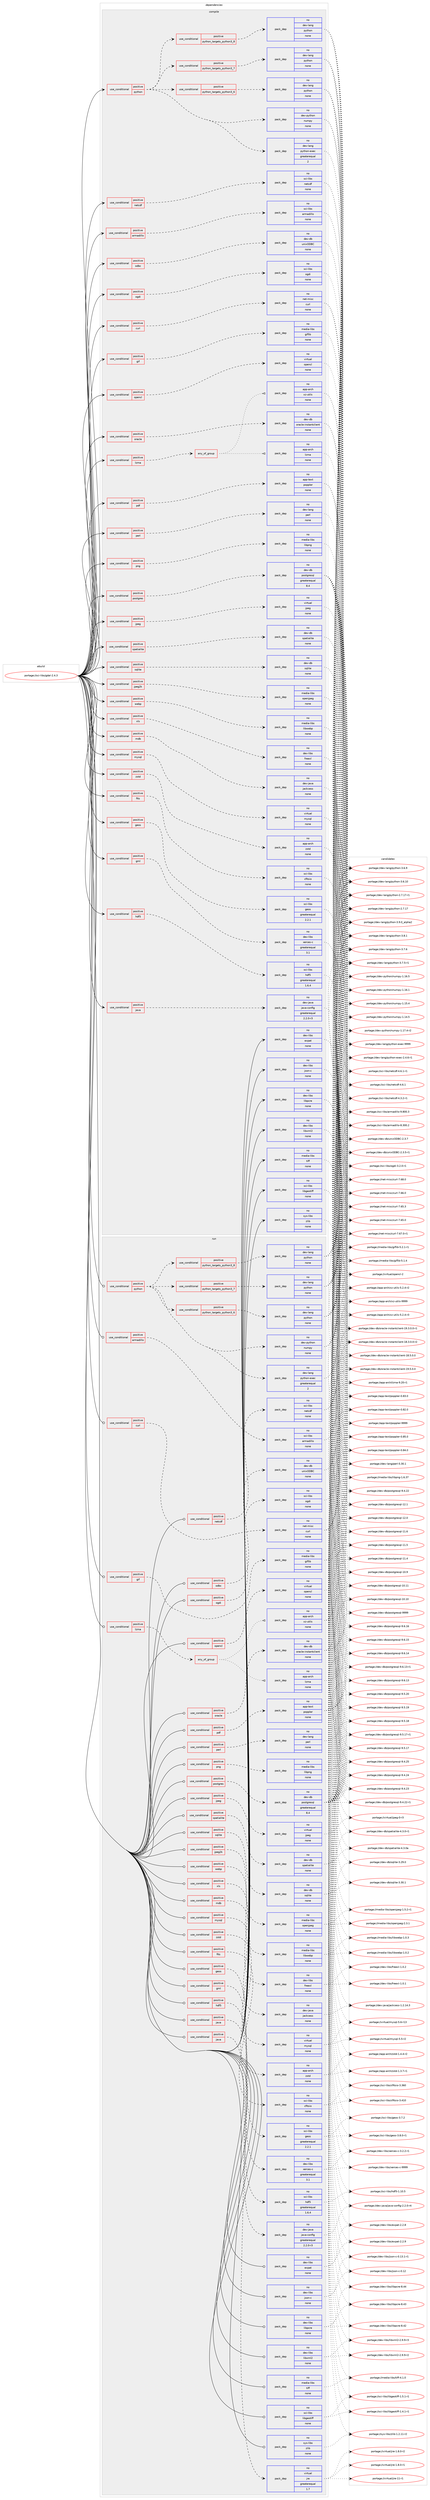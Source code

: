 digraph prolog {

# *************
# Graph options
# *************

newrank=true;
concentrate=true;
compound=true;
graph [rankdir=LR,fontname=Helvetica,fontsize=10,ranksep=1.5];#, ranksep=2.5, nodesep=0.2];
edge  [arrowhead=vee];
node  [fontname=Helvetica,fontsize=10];

# **********
# The ebuild
# **********

subgraph cluster_leftcol {
color=gray;
rank=same;
label=<<i>ebuild</i>>;
id [label="portage://sci-libs/gdal-2.4.3", color=red, width=4, href="../sci-libs/gdal-2.4.3.svg"];
}

# ****************
# The dependencies
# ****************

subgraph cluster_midcol {
color=gray;
label=<<i>dependencies</i>>;
subgraph cluster_compile {
fillcolor="#eeeeee";
style=filled;
label=<<i>compile</i>>;
subgraph cond18715 {
dependency92721 [label=<<TABLE BORDER="0" CELLBORDER="1" CELLSPACING="0" CELLPADDING="4"><TR><TD ROWSPAN="3" CELLPADDING="10">use_conditional</TD></TR><TR><TD>positive</TD></TR><TR><TD>armadillo</TD></TR></TABLE>>, shape=none, color=red];
subgraph pack72435 {
dependency92722 [label=<<TABLE BORDER="0" CELLBORDER="1" CELLSPACING="0" CELLPADDING="4" WIDTH="220"><TR><TD ROWSPAN="6" CELLPADDING="30">pack_dep</TD></TR><TR><TD WIDTH="110">no</TD></TR><TR><TD>sci-libs</TD></TR><TR><TD>armadillo</TD></TR><TR><TD>none</TD></TR><TR><TD></TD></TR></TABLE>>, shape=none, color=blue];
}
dependency92721:e -> dependency92722:w [weight=20,style="dashed",arrowhead="vee"];
}
id:e -> dependency92721:w [weight=20,style="solid",arrowhead="vee"];
subgraph cond18716 {
dependency92723 [label=<<TABLE BORDER="0" CELLBORDER="1" CELLSPACING="0" CELLPADDING="4"><TR><TD ROWSPAN="3" CELLPADDING="10">use_conditional</TD></TR><TR><TD>positive</TD></TR><TR><TD>curl</TD></TR></TABLE>>, shape=none, color=red];
subgraph pack72436 {
dependency92724 [label=<<TABLE BORDER="0" CELLBORDER="1" CELLSPACING="0" CELLPADDING="4" WIDTH="220"><TR><TD ROWSPAN="6" CELLPADDING="30">pack_dep</TD></TR><TR><TD WIDTH="110">no</TD></TR><TR><TD>net-misc</TD></TR><TR><TD>curl</TD></TR><TR><TD>none</TD></TR><TR><TD></TD></TR></TABLE>>, shape=none, color=blue];
}
dependency92723:e -> dependency92724:w [weight=20,style="dashed",arrowhead="vee"];
}
id:e -> dependency92723:w [weight=20,style="solid",arrowhead="vee"];
subgraph cond18717 {
dependency92725 [label=<<TABLE BORDER="0" CELLBORDER="1" CELLSPACING="0" CELLPADDING="4"><TR><TD ROWSPAN="3" CELLPADDING="10">use_conditional</TD></TR><TR><TD>positive</TD></TR><TR><TD>fits</TD></TR></TABLE>>, shape=none, color=red];
subgraph pack72437 {
dependency92726 [label=<<TABLE BORDER="0" CELLBORDER="1" CELLSPACING="0" CELLPADDING="4" WIDTH="220"><TR><TD ROWSPAN="6" CELLPADDING="30">pack_dep</TD></TR><TR><TD WIDTH="110">no</TD></TR><TR><TD>sci-libs</TD></TR><TR><TD>cfitsio</TD></TR><TR><TD>none</TD></TR><TR><TD></TD></TR></TABLE>>, shape=none, color=blue];
}
dependency92725:e -> dependency92726:w [weight=20,style="dashed",arrowhead="vee"];
}
id:e -> dependency92725:w [weight=20,style="solid",arrowhead="vee"];
subgraph cond18718 {
dependency92727 [label=<<TABLE BORDER="0" CELLBORDER="1" CELLSPACING="0" CELLPADDING="4"><TR><TD ROWSPAN="3" CELLPADDING="10">use_conditional</TD></TR><TR><TD>positive</TD></TR><TR><TD>geos</TD></TR></TABLE>>, shape=none, color=red];
subgraph pack72438 {
dependency92728 [label=<<TABLE BORDER="0" CELLBORDER="1" CELLSPACING="0" CELLPADDING="4" WIDTH="220"><TR><TD ROWSPAN="6" CELLPADDING="30">pack_dep</TD></TR><TR><TD WIDTH="110">no</TD></TR><TR><TD>sci-libs</TD></TR><TR><TD>geos</TD></TR><TR><TD>greaterequal</TD></TR><TR><TD>2.2.1</TD></TR></TABLE>>, shape=none, color=blue];
}
dependency92727:e -> dependency92728:w [weight=20,style="dashed",arrowhead="vee"];
}
id:e -> dependency92727:w [weight=20,style="solid",arrowhead="vee"];
subgraph cond18719 {
dependency92729 [label=<<TABLE BORDER="0" CELLBORDER="1" CELLSPACING="0" CELLPADDING="4"><TR><TD ROWSPAN="3" CELLPADDING="10">use_conditional</TD></TR><TR><TD>positive</TD></TR><TR><TD>gif</TD></TR></TABLE>>, shape=none, color=red];
subgraph pack72439 {
dependency92730 [label=<<TABLE BORDER="0" CELLBORDER="1" CELLSPACING="0" CELLPADDING="4" WIDTH="220"><TR><TD ROWSPAN="6" CELLPADDING="30">pack_dep</TD></TR><TR><TD WIDTH="110">no</TD></TR><TR><TD>media-libs</TD></TR><TR><TD>giflib</TD></TR><TR><TD>none</TD></TR><TR><TD></TD></TR></TABLE>>, shape=none, color=blue];
}
dependency92729:e -> dependency92730:w [weight=20,style="dashed",arrowhead="vee"];
}
id:e -> dependency92729:w [weight=20,style="solid",arrowhead="vee"];
subgraph cond18720 {
dependency92731 [label=<<TABLE BORDER="0" CELLBORDER="1" CELLSPACING="0" CELLPADDING="4"><TR><TD ROWSPAN="3" CELLPADDING="10">use_conditional</TD></TR><TR><TD>positive</TD></TR><TR><TD>gml</TD></TR></TABLE>>, shape=none, color=red];
subgraph pack72440 {
dependency92732 [label=<<TABLE BORDER="0" CELLBORDER="1" CELLSPACING="0" CELLPADDING="4" WIDTH="220"><TR><TD ROWSPAN="6" CELLPADDING="30">pack_dep</TD></TR><TR><TD WIDTH="110">no</TD></TR><TR><TD>dev-libs</TD></TR><TR><TD>xerces-c</TD></TR><TR><TD>greaterequal</TD></TR><TR><TD>3.1</TD></TR></TABLE>>, shape=none, color=blue];
}
dependency92731:e -> dependency92732:w [weight=20,style="dashed",arrowhead="vee"];
}
id:e -> dependency92731:w [weight=20,style="solid",arrowhead="vee"];
subgraph cond18721 {
dependency92733 [label=<<TABLE BORDER="0" CELLBORDER="1" CELLSPACING="0" CELLPADDING="4"><TR><TD ROWSPAN="3" CELLPADDING="10">use_conditional</TD></TR><TR><TD>positive</TD></TR><TR><TD>hdf5</TD></TR></TABLE>>, shape=none, color=red];
subgraph pack72441 {
dependency92734 [label=<<TABLE BORDER="0" CELLBORDER="1" CELLSPACING="0" CELLPADDING="4" WIDTH="220"><TR><TD ROWSPAN="6" CELLPADDING="30">pack_dep</TD></TR><TR><TD WIDTH="110">no</TD></TR><TR><TD>sci-libs</TD></TR><TR><TD>hdf5</TD></TR><TR><TD>greaterequal</TD></TR><TR><TD>1.6.4</TD></TR></TABLE>>, shape=none, color=blue];
}
dependency92733:e -> dependency92734:w [weight=20,style="dashed",arrowhead="vee"];
}
id:e -> dependency92733:w [weight=20,style="solid",arrowhead="vee"];
subgraph cond18722 {
dependency92735 [label=<<TABLE BORDER="0" CELLBORDER="1" CELLSPACING="0" CELLPADDING="4"><TR><TD ROWSPAN="3" CELLPADDING="10">use_conditional</TD></TR><TR><TD>positive</TD></TR><TR><TD>java</TD></TR></TABLE>>, shape=none, color=red];
subgraph pack72442 {
dependency92736 [label=<<TABLE BORDER="0" CELLBORDER="1" CELLSPACING="0" CELLPADDING="4" WIDTH="220"><TR><TD ROWSPAN="6" CELLPADDING="30">pack_dep</TD></TR><TR><TD WIDTH="110">no</TD></TR><TR><TD>dev-java</TD></TR><TR><TD>java-config</TD></TR><TR><TD>greaterequal</TD></TR><TR><TD>2.2.0-r3</TD></TR></TABLE>>, shape=none, color=blue];
}
dependency92735:e -> dependency92736:w [weight=20,style="dashed",arrowhead="vee"];
}
id:e -> dependency92735:w [weight=20,style="solid",arrowhead="vee"];
subgraph cond18723 {
dependency92737 [label=<<TABLE BORDER="0" CELLBORDER="1" CELLSPACING="0" CELLPADDING="4"><TR><TD ROWSPAN="3" CELLPADDING="10">use_conditional</TD></TR><TR><TD>positive</TD></TR><TR><TD>jpeg</TD></TR></TABLE>>, shape=none, color=red];
subgraph pack72443 {
dependency92738 [label=<<TABLE BORDER="0" CELLBORDER="1" CELLSPACING="0" CELLPADDING="4" WIDTH="220"><TR><TD ROWSPAN="6" CELLPADDING="30">pack_dep</TD></TR><TR><TD WIDTH="110">no</TD></TR><TR><TD>virtual</TD></TR><TR><TD>jpeg</TD></TR><TR><TD>none</TD></TR><TR><TD></TD></TR></TABLE>>, shape=none, color=blue];
}
dependency92737:e -> dependency92738:w [weight=20,style="dashed",arrowhead="vee"];
}
id:e -> dependency92737:w [weight=20,style="solid",arrowhead="vee"];
subgraph cond18724 {
dependency92739 [label=<<TABLE BORDER="0" CELLBORDER="1" CELLSPACING="0" CELLPADDING="4"><TR><TD ROWSPAN="3" CELLPADDING="10">use_conditional</TD></TR><TR><TD>positive</TD></TR><TR><TD>jpeg2k</TD></TR></TABLE>>, shape=none, color=red];
subgraph pack72444 {
dependency92740 [label=<<TABLE BORDER="0" CELLBORDER="1" CELLSPACING="0" CELLPADDING="4" WIDTH="220"><TR><TD ROWSPAN="6" CELLPADDING="30">pack_dep</TD></TR><TR><TD WIDTH="110">no</TD></TR><TR><TD>media-libs</TD></TR><TR><TD>openjpeg</TD></TR><TR><TD>none</TD></TR><TR><TD></TD></TR></TABLE>>, shape=none, color=blue];
}
dependency92739:e -> dependency92740:w [weight=20,style="dashed",arrowhead="vee"];
}
id:e -> dependency92739:w [weight=20,style="solid",arrowhead="vee"];
subgraph cond18725 {
dependency92741 [label=<<TABLE BORDER="0" CELLBORDER="1" CELLSPACING="0" CELLPADDING="4"><TR><TD ROWSPAN="3" CELLPADDING="10">use_conditional</TD></TR><TR><TD>positive</TD></TR><TR><TD>lzma</TD></TR></TABLE>>, shape=none, color=red];
subgraph any1487 {
dependency92742 [label=<<TABLE BORDER="0" CELLBORDER="1" CELLSPACING="0" CELLPADDING="4"><TR><TD CELLPADDING="10">any_of_group</TD></TR></TABLE>>, shape=none, color=red];subgraph pack72445 {
dependency92743 [label=<<TABLE BORDER="0" CELLBORDER="1" CELLSPACING="0" CELLPADDING="4" WIDTH="220"><TR><TD ROWSPAN="6" CELLPADDING="30">pack_dep</TD></TR><TR><TD WIDTH="110">no</TD></TR><TR><TD>app-arch</TD></TR><TR><TD>xz-utils</TD></TR><TR><TD>none</TD></TR><TR><TD></TD></TR></TABLE>>, shape=none, color=blue];
}
dependency92742:e -> dependency92743:w [weight=20,style="dotted",arrowhead="oinv"];
subgraph pack72446 {
dependency92744 [label=<<TABLE BORDER="0" CELLBORDER="1" CELLSPACING="0" CELLPADDING="4" WIDTH="220"><TR><TD ROWSPAN="6" CELLPADDING="30">pack_dep</TD></TR><TR><TD WIDTH="110">no</TD></TR><TR><TD>app-arch</TD></TR><TR><TD>lzma</TD></TR><TR><TD>none</TD></TR><TR><TD></TD></TR></TABLE>>, shape=none, color=blue];
}
dependency92742:e -> dependency92744:w [weight=20,style="dotted",arrowhead="oinv"];
}
dependency92741:e -> dependency92742:w [weight=20,style="dashed",arrowhead="vee"];
}
id:e -> dependency92741:w [weight=20,style="solid",arrowhead="vee"];
subgraph cond18726 {
dependency92745 [label=<<TABLE BORDER="0" CELLBORDER="1" CELLSPACING="0" CELLPADDING="4"><TR><TD ROWSPAN="3" CELLPADDING="10">use_conditional</TD></TR><TR><TD>positive</TD></TR><TR><TD>mdb</TD></TR></TABLE>>, shape=none, color=red];
subgraph pack72447 {
dependency92746 [label=<<TABLE BORDER="0" CELLBORDER="1" CELLSPACING="0" CELLPADDING="4" WIDTH="220"><TR><TD ROWSPAN="6" CELLPADDING="30">pack_dep</TD></TR><TR><TD WIDTH="110">no</TD></TR><TR><TD>dev-java</TD></TR><TR><TD>jackcess</TD></TR><TR><TD>none</TD></TR><TR><TD></TD></TR></TABLE>>, shape=none, color=blue];
}
dependency92745:e -> dependency92746:w [weight=20,style="dashed",arrowhead="vee"];
}
id:e -> dependency92745:w [weight=20,style="solid",arrowhead="vee"];
subgraph cond18727 {
dependency92747 [label=<<TABLE BORDER="0" CELLBORDER="1" CELLSPACING="0" CELLPADDING="4"><TR><TD ROWSPAN="3" CELLPADDING="10">use_conditional</TD></TR><TR><TD>positive</TD></TR><TR><TD>mysql</TD></TR></TABLE>>, shape=none, color=red];
subgraph pack72448 {
dependency92748 [label=<<TABLE BORDER="0" CELLBORDER="1" CELLSPACING="0" CELLPADDING="4" WIDTH="220"><TR><TD ROWSPAN="6" CELLPADDING="30">pack_dep</TD></TR><TR><TD WIDTH="110">no</TD></TR><TR><TD>virtual</TD></TR><TR><TD>mysql</TD></TR><TR><TD>none</TD></TR><TR><TD></TD></TR></TABLE>>, shape=none, color=blue];
}
dependency92747:e -> dependency92748:w [weight=20,style="dashed",arrowhead="vee"];
}
id:e -> dependency92747:w [weight=20,style="solid",arrowhead="vee"];
subgraph cond18728 {
dependency92749 [label=<<TABLE BORDER="0" CELLBORDER="1" CELLSPACING="0" CELLPADDING="4"><TR><TD ROWSPAN="3" CELLPADDING="10">use_conditional</TD></TR><TR><TD>positive</TD></TR><TR><TD>netcdf</TD></TR></TABLE>>, shape=none, color=red];
subgraph pack72449 {
dependency92750 [label=<<TABLE BORDER="0" CELLBORDER="1" CELLSPACING="0" CELLPADDING="4" WIDTH="220"><TR><TD ROWSPAN="6" CELLPADDING="30">pack_dep</TD></TR><TR><TD WIDTH="110">no</TD></TR><TR><TD>sci-libs</TD></TR><TR><TD>netcdf</TD></TR><TR><TD>none</TD></TR><TR><TD></TD></TR></TABLE>>, shape=none, color=blue];
}
dependency92749:e -> dependency92750:w [weight=20,style="dashed",arrowhead="vee"];
}
id:e -> dependency92749:w [weight=20,style="solid",arrowhead="vee"];
subgraph cond18729 {
dependency92751 [label=<<TABLE BORDER="0" CELLBORDER="1" CELLSPACING="0" CELLPADDING="4"><TR><TD ROWSPAN="3" CELLPADDING="10">use_conditional</TD></TR><TR><TD>positive</TD></TR><TR><TD>odbc</TD></TR></TABLE>>, shape=none, color=red];
subgraph pack72450 {
dependency92752 [label=<<TABLE BORDER="0" CELLBORDER="1" CELLSPACING="0" CELLPADDING="4" WIDTH="220"><TR><TD ROWSPAN="6" CELLPADDING="30">pack_dep</TD></TR><TR><TD WIDTH="110">no</TD></TR><TR><TD>dev-db</TD></TR><TR><TD>unixODBC</TD></TR><TR><TD>none</TD></TR><TR><TD></TD></TR></TABLE>>, shape=none, color=blue];
}
dependency92751:e -> dependency92752:w [weight=20,style="dashed",arrowhead="vee"];
}
id:e -> dependency92751:w [weight=20,style="solid",arrowhead="vee"];
subgraph cond18730 {
dependency92753 [label=<<TABLE BORDER="0" CELLBORDER="1" CELLSPACING="0" CELLPADDING="4"><TR><TD ROWSPAN="3" CELLPADDING="10">use_conditional</TD></TR><TR><TD>positive</TD></TR><TR><TD>ogdi</TD></TR></TABLE>>, shape=none, color=red];
subgraph pack72451 {
dependency92754 [label=<<TABLE BORDER="0" CELLBORDER="1" CELLSPACING="0" CELLPADDING="4" WIDTH="220"><TR><TD ROWSPAN="6" CELLPADDING="30">pack_dep</TD></TR><TR><TD WIDTH="110">no</TD></TR><TR><TD>sci-libs</TD></TR><TR><TD>ogdi</TD></TR><TR><TD>none</TD></TR><TR><TD></TD></TR></TABLE>>, shape=none, color=blue];
}
dependency92753:e -> dependency92754:w [weight=20,style="dashed",arrowhead="vee"];
}
id:e -> dependency92753:w [weight=20,style="solid",arrowhead="vee"];
subgraph cond18731 {
dependency92755 [label=<<TABLE BORDER="0" CELLBORDER="1" CELLSPACING="0" CELLPADDING="4"><TR><TD ROWSPAN="3" CELLPADDING="10">use_conditional</TD></TR><TR><TD>positive</TD></TR><TR><TD>opencl</TD></TR></TABLE>>, shape=none, color=red];
subgraph pack72452 {
dependency92756 [label=<<TABLE BORDER="0" CELLBORDER="1" CELLSPACING="0" CELLPADDING="4" WIDTH="220"><TR><TD ROWSPAN="6" CELLPADDING="30">pack_dep</TD></TR><TR><TD WIDTH="110">no</TD></TR><TR><TD>virtual</TD></TR><TR><TD>opencl</TD></TR><TR><TD>none</TD></TR><TR><TD></TD></TR></TABLE>>, shape=none, color=blue];
}
dependency92755:e -> dependency92756:w [weight=20,style="dashed",arrowhead="vee"];
}
id:e -> dependency92755:w [weight=20,style="solid",arrowhead="vee"];
subgraph cond18732 {
dependency92757 [label=<<TABLE BORDER="0" CELLBORDER="1" CELLSPACING="0" CELLPADDING="4"><TR><TD ROWSPAN="3" CELLPADDING="10">use_conditional</TD></TR><TR><TD>positive</TD></TR><TR><TD>oracle</TD></TR></TABLE>>, shape=none, color=red];
subgraph pack72453 {
dependency92758 [label=<<TABLE BORDER="0" CELLBORDER="1" CELLSPACING="0" CELLPADDING="4" WIDTH="220"><TR><TD ROWSPAN="6" CELLPADDING="30">pack_dep</TD></TR><TR><TD WIDTH="110">no</TD></TR><TR><TD>dev-db</TD></TR><TR><TD>oracle-instantclient</TD></TR><TR><TD>none</TD></TR><TR><TD></TD></TR></TABLE>>, shape=none, color=blue];
}
dependency92757:e -> dependency92758:w [weight=20,style="dashed",arrowhead="vee"];
}
id:e -> dependency92757:w [weight=20,style="solid",arrowhead="vee"];
subgraph cond18733 {
dependency92759 [label=<<TABLE BORDER="0" CELLBORDER="1" CELLSPACING="0" CELLPADDING="4"><TR><TD ROWSPAN="3" CELLPADDING="10">use_conditional</TD></TR><TR><TD>positive</TD></TR><TR><TD>pdf</TD></TR></TABLE>>, shape=none, color=red];
subgraph pack72454 {
dependency92760 [label=<<TABLE BORDER="0" CELLBORDER="1" CELLSPACING="0" CELLPADDING="4" WIDTH="220"><TR><TD ROWSPAN="6" CELLPADDING="30">pack_dep</TD></TR><TR><TD WIDTH="110">no</TD></TR><TR><TD>app-text</TD></TR><TR><TD>poppler</TD></TR><TR><TD>none</TD></TR><TR><TD></TD></TR></TABLE>>, shape=none, color=blue];
}
dependency92759:e -> dependency92760:w [weight=20,style="dashed",arrowhead="vee"];
}
id:e -> dependency92759:w [weight=20,style="solid",arrowhead="vee"];
subgraph cond18734 {
dependency92761 [label=<<TABLE BORDER="0" CELLBORDER="1" CELLSPACING="0" CELLPADDING="4"><TR><TD ROWSPAN="3" CELLPADDING="10">use_conditional</TD></TR><TR><TD>positive</TD></TR><TR><TD>perl</TD></TR></TABLE>>, shape=none, color=red];
subgraph pack72455 {
dependency92762 [label=<<TABLE BORDER="0" CELLBORDER="1" CELLSPACING="0" CELLPADDING="4" WIDTH="220"><TR><TD ROWSPAN="6" CELLPADDING="30">pack_dep</TD></TR><TR><TD WIDTH="110">no</TD></TR><TR><TD>dev-lang</TD></TR><TR><TD>perl</TD></TR><TR><TD>none</TD></TR><TR><TD></TD></TR></TABLE>>, shape=none, color=blue];
}
dependency92761:e -> dependency92762:w [weight=20,style="dashed",arrowhead="vee"];
}
id:e -> dependency92761:w [weight=20,style="solid",arrowhead="vee"];
subgraph cond18735 {
dependency92763 [label=<<TABLE BORDER="0" CELLBORDER="1" CELLSPACING="0" CELLPADDING="4"><TR><TD ROWSPAN="3" CELLPADDING="10">use_conditional</TD></TR><TR><TD>positive</TD></TR><TR><TD>png</TD></TR></TABLE>>, shape=none, color=red];
subgraph pack72456 {
dependency92764 [label=<<TABLE BORDER="0" CELLBORDER="1" CELLSPACING="0" CELLPADDING="4" WIDTH="220"><TR><TD ROWSPAN="6" CELLPADDING="30">pack_dep</TD></TR><TR><TD WIDTH="110">no</TD></TR><TR><TD>media-libs</TD></TR><TR><TD>libpng</TD></TR><TR><TD>none</TD></TR><TR><TD></TD></TR></TABLE>>, shape=none, color=blue];
}
dependency92763:e -> dependency92764:w [weight=20,style="dashed",arrowhead="vee"];
}
id:e -> dependency92763:w [weight=20,style="solid",arrowhead="vee"];
subgraph cond18736 {
dependency92765 [label=<<TABLE BORDER="0" CELLBORDER="1" CELLSPACING="0" CELLPADDING="4"><TR><TD ROWSPAN="3" CELLPADDING="10">use_conditional</TD></TR><TR><TD>positive</TD></TR><TR><TD>postgres</TD></TR></TABLE>>, shape=none, color=red];
subgraph pack72457 {
dependency92766 [label=<<TABLE BORDER="0" CELLBORDER="1" CELLSPACING="0" CELLPADDING="4" WIDTH="220"><TR><TD ROWSPAN="6" CELLPADDING="30">pack_dep</TD></TR><TR><TD WIDTH="110">no</TD></TR><TR><TD>dev-db</TD></TR><TR><TD>postgresql</TD></TR><TR><TD>greaterequal</TD></TR><TR><TD>8.4</TD></TR></TABLE>>, shape=none, color=blue];
}
dependency92765:e -> dependency92766:w [weight=20,style="dashed",arrowhead="vee"];
}
id:e -> dependency92765:w [weight=20,style="solid",arrowhead="vee"];
subgraph cond18737 {
dependency92767 [label=<<TABLE BORDER="0" CELLBORDER="1" CELLSPACING="0" CELLPADDING="4"><TR><TD ROWSPAN="3" CELLPADDING="10">use_conditional</TD></TR><TR><TD>positive</TD></TR><TR><TD>python</TD></TR></TABLE>>, shape=none, color=red];
subgraph cond18738 {
dependency92768 [label=<<TABLE BORDER="0" CELLBORDER="1" CELLSPACING="0" CELLPADDING="4"><TR><TD ROWSPAN="3" CELLPADDING="10">use_conditional</TD></TR><TR><TD>positive</TD></TR><TR><TD>python_targets_python3_6</TD></TR></TABLE>>, shape=none, color=red];
subgraph pack72458 {
dependency92769 [label=<<TABLE BORDER="0" CELLBORDER="1" CELLSPACING="0" CELLPADDING="4" WIDTH="220"><TR><TD ROWSPAN="6" CELLPADDING="30">pack_dep</TD></TR><TR><TD WIDTH="110">no</TD></TR><TR><TD>dev-lang</TD></TR><TR><TD>python</TD></TR><TR><TD>none</TD></TR><TR><TD></TD></TR></TABLE>>, shape=none, color=blue];
}
dependency92768:e -> dependency92769:w [weight=20,style="dashed",arrowhead="vee"];
}
dependency92767:e -> dependency92768:w [weight=20,style="dashed",arrowhead="vee"];
subgraph cond18739 {
dependency92770 [label=<<TABLE BORDER="0" CELLBORDER="1" CELLSPACING="0" CELLPADDING="4"><TR><TD ROWSPAN="3" CELLPADDING="10">use_conditional</TD></TR><TR><TD>positive</TD></TR><TR><TD>python_targets_python3_7</TD></TR></TABLE>>, shape=none, color=red];
subgraph pack72459 {
dependency92771 [label=<<TABLE BORDER="0" CELLBORDER="1" CELLSPACING="0" CELLPADDING="4" WIDTH="220"><TR><TD ROWSPAN="6" CELLPADDING="30">pack_dep</TD></TR><TR><TD WIDTH="110">no</TD></TR><TR><TD>dev-lang</TD></TR><TR><TD>python</TD></TR><TR><TD>none</TD></TR><TR><TD></TD></TR></TABLE>>, shape=none, color=blue];
}
dependency92770:e -> dependency92771:w [weight=20,style="dashed",arrowhead="vee"];
}
dependency92767:e -> dependency92770:w [weight=20,style="dashed",arrowhead="vee"];
subgraph cond18740 {
dependency92772 [label=<<TABLE BORDER="0" CELLBORDER="1" CELLSPACING="0" CELLPADDING="4"><TR><TD ROWSPAN="3" CELLPADDING="10">use_conditional</TD></TR><TR><TD>positive</TD></TR><TR><TD>python_targets_python3_8</TD></TR></TABLE>>, shape=none, color=red];
subgraph pack72460 {
dependency92773 [label=<<TABLE BORDER="0" CELLBORDER="1" CELLSPACING="0" CELLPADDING="4" WIDTH="220"><TR><TD ROWSPAN="6" CELLPADDING="30">pack_dep</TD></TR><TR><TD WIDTH="110">no</TD></TR><TR><TD>dev-lang</TD></TR><TR><TD>python</TD></TR><TR><TD>none</TD></TR><TR><TD></TD></TR></TABLE>>, shape=none, color=blue];
}
dependency92772:e -> dependency92773:w [weight=20,style="dashed",arrowhead="vee"];
}
dependency92767:e -> dependency92772:w [weight=20,style="dashed",arrowhead="vee"];
subgraph pack72461 {
dependency92774 [label=<<TABLE BORDER="0" CELLBORDER="1" CELLSPACING="0" CELLPADDING="4" WIDTH="220"><TR><TD ROWSPAN="6" CELLPADDING="30">pack_dep</TD></TR><TR><TD WIDTH="110">no</TD></TR><TR><TD>dev-lang</TD></TR><TR><TD>python-exec</TD></TR><TR><TD>greaterequal</TD></TR><TR><TD>2</TD></TR></TABLE>>, shape=none, color=blue];
}
dependency92767:e -> dependency92774:w [weight=20,style="dashed",arrowhead="vee"];
subgraph pack72462 {
dependency92775 [label=<<TABLE BORDER="0" CELLBORDER="1" CELLSPACING="0" CELLPADDING="4" WIDTH="220"><TR><TD ROWSPAN="6" CELLPADDING="30">pack_dep</TD></TR><TR><TD WIDTH="110">no</TD></TR><TR><TD>dev-python</TD></TR><TR><TD>numpy</TD></TR><TR><TD>none</TD></TR><TR><TD></TD></TR></TABLE>>, shape=none, color=blue];
}
dependency92767:e -> dependency92775:w [weight=20,style="dashed",arrowhead="vee"];
}
id:e -> dependency92767:w [weight=20,style="solid",arrowhead="vee"];
subgraph cond18741 {
dependency92776 [label=<<TABLE BORDER="0" CELLBORDER="1" CELLSPACING="0" CELLPADDING="4"><TR><TD ROWSPAN="3" CELLPADDING="10">use_conditional</TD></TR><TR><TD>positive</TD></TR><TR><TD>spatialite</TD></TR></TABLE>>, shape=none, color=red];
subgraph pack72463 {
dependency92777 [label=<<TABLE BORDER="0" CELLBORDER="1" CELLSPACING="0" CELLPADDING="4" WIDTH="220"><TR><TD ROWSPAN="6" CELLPADDING="30">pack_dep</TD></TR><TR><TD WIDTH="110">no</TD></TR><TR><TD>dev-db</TD></TR><TR><TD>spatialite</TD></TR><TR><TD>none</TD></TR><TR><TD></TD></TR></TABLE>>, shape=none, color=blue];
}
dependency92776:e -> dependency92777:w [weight=20,style="dashed",arrowhead="vee"];
}
id:e -> dependency92776:w [weight=20,style="solid",arrowhead="vee"];
subgraph cond18742 {
dependency92778 [label=<<TABLE BORDER="0" CELLBORDER="1" CELLSPACING="0" CELLPADDING="4"><TR><TD ROWSPAN="3" CELLPADDING="10">use_conditional</TD></TR><TR><TD>positive</TD></TR><TR><TD>sqlite</TD></TR></TABLE>>, shape=none, color=red];
subgraph pack72464 {
dependency92779 [label=<<TABLE BORDER="0" CELLBORDER="1" CELLSPACING="0" CELLPADDING="4" WIDTH="220"><TR><TD ROWSPAN="6" CELLPADDING="30">pack_dep</TD></TR><TR><TD WIDTH="110">no</TD></TR><TR><TD>dev-db</TD></TR><TR><TD>sqlite</TD></TR><TR><TD>none</TD></TR><TR><TD></TD></TR></TABLE>>, shape=none, color=blue];
}
dependency92778:e -> dependency92779:w [weight=20,style="dashed",arrowhead="vee"];
}
id:e -> dependency92778:w [weight=20,style="solid",arrowhead="vee"];
subgraph cond18743 {
dependency92780 [label=<<TABLE BORDER="0" CELLBORDER="1" CELLSPACING="0" CELLPADDING="4"><TR><TD ROWSPAN="3" CELLPADDING="10">use_conditional</TD></TR><TR><TD>positive</TD></TR><TR><TD>webp</TD></TR></TABLE>>, shape=none, color=red];
subgraph pack72465 {
dependency92781 [label=<<TABLE BORDER="0" CELLBORDER="1" CELLSPACING="0" CELLPADDING="4" WIDTH="220"><TR><TD ROWSPAN="6" CELLPADDING="30">pack_dep</TD></TR><TR><TD WIDTH="110">no</TD></TR><TR><TD>media-libs</TD></TR><TR><TD>libwebp</TD></TR><TR><TD>none</TD></TR><TR><TD></TD></TR></TABLE>>, shape=none, color=blue];
}
dependency92780:e -> dependency92781:w [weight=20,style="dashed",arrowhead="vee"];
}
id:e -> dependency92780:w [weight=20,style="solid",arrowhead="vee"];
subgraph cond18744 {
dependency92782 [label=<<TABLE BORDER="0" CELLBORDER="1" CELLSPACING="0" CELLPADDING="4"><TR><TD ROWSPAN="3" CELLPADDING="10">use_conditional</TD></TR><TR><TD>positive</TD></TR><TR><TD>xls</TD></TR></TABLE>>, shape=none, color=red];
subgraph pack72466 {
dependency92783 [label=<<TABLE BORDER="0" CELLBORDER="1" CELLSPACING="0" CELLPADDING="4" WIDTH="220"><TR><TD ROWSPAN="6" CELLPADDING="30">pack_dep</TD></TR><TR><TD WIDTH="110">no</TD></TR><TR><TD>dev-libs</TD></TR><TR><TD>freexl</TD></TR><TR><TD>none</TD></TR><TR><TD></TD></TR></TABLE>>, shape=none, color=blue];
}
dependency92782:e -> dependency92783:w [weight=20,style="dashed",arrowhead="vee"];
}
id:e -> dependency92782:w [weight=20,style="solid",arrowhead="vee"];
subgraph cond18745 {
dependency92784 [label=<<TABLE BORDER="0" CELLBORDER="1" CELLSPACING="0" CELLPADDING="4"><TR><TD ROWSPAN="3" CELLPADDING="10">use_conditional</TD></TR><TR><TD>positive</TD></TR><TR><TD>zstd</TD></TR></TABLE>>, shape=none, color=red];
subgraph pack72467 {
dependency92785 [label=<<TABLE BORDER="0" CELLBORDER="1" CELLSPACING="0" CELLPADDING="4" WIDTH="220"><TR><TD ROWSPAN="6" CELLPADDING="30">pack_dep</TD></TR><TR><TD WIDTH="110">no</TD></TR><TR><TD>app-arch</TD></TR><TR><TD>zstd</TD></TR><TR><TD>none</TD></TR><TR><TD></TD></TR></TABLE>>, shape=none, color=blue];
}
dependency92784:e -> dependency92785:w [weight=20,style="dashed",arrowhead="vee"];
}
id:e -> dependency92784:w [weight=20,style="solid",arrowhead="vee"];
subgraph pack72468 {
dependency92786 [label=<<TABLE BORDER="0" CELLBORDER="1" CELLSPACING="0" CELLPADDING="4" WIDTH="220"><TR><TD ROWSPAN="6" CELLPADDING="30">pack_dep</TD></TR><TR><TD WIDTH="110">no</TD></TR><TR><TD>dev-libs</TD></TR><TR><TD>expat</TD></TR><TR><TD>none</TD></TR><TR><TD></TD></TR></TABLE>>, shape=none, color=blue];
}
id:e -> dependency92786:w [weight=20,style="solid",arrowhead="vee"];
subgraph pack72469 {
dependency92787 [label=<<TABLE BORDER="0" CELLBORDER="1" CELLSPACING="0" CELLPADDING="4" WIDTH="220"><TR><TD ROWSPAN="6" CELLPADDING="30">pack_dep</TD></TR><TR><TD WIDTH="110">no</TD></TR><TR><TD>dev-libs</TD></TR><TR><TD>json-c</TD></TR><TR><TD>none</TD></TR><TR><TD></TD></TR></TABLE>>, shape=none, color=blue];
}
id:e -> dependency92787:w [weight=20,style="solid",arrowhead="vee"];
subgraph pack72470 {
dependency92788 [label=<<TABLE BORDER="0" CELLBORDER="1" CELLSPACING="0" CELLPADDING="4" WIDTH="220"><TR><TD ROWSPAN="6" CELLPADDING="30">pack_dep</TD></TR><TR><TD WIDTH="110">no</TD></TR><TR><TD>dev-libs</TD></TR><TR><TD>libpcre</TD></TR><TR><TD>none</TD></TR><TR><TD></TD></TR></TABLE>>, shape=none, color=blue];
}
id:e -> dependency92788:w [weight=20,style="solid",arrowhead="vee"];
subgraph pack72471 {
dependency92789 [label=<<TABLE BORDER="0" CELLBORDER="1" CELLSPACING="0" CELLPADDING="4" WIDTH="220"><TR><TD ROWSPAN="6" CELLPADDING="30">pack_dep</TD></TR><TR><TD WIDTH="110">no</TD></TR><TR><TD>dev-libs</TD></TR><TR><TD>libxml2</TD></TR><TR><TD>none</TD></TR><TR><TD></TD></TR></TABLE>>, shape=none, color=blue];
}
id:e -> dependency92789:w [weight=20,style="solid",arrowhead="vee"];
subgraph pack72472 {
dependency92790 [label=<<TABLE BORDER="0" CELLBORDER="1" CELLSPACING="0" CELLPADDING="4" WIDTH="220"><TR><TD ROWSPAN="6" CELLPADDING="30">pack_dep</TD></TR><TR><TD WIDTH="110">no</TD></TR><TR><TD>media-libs</TD></TR><TR><TD>tiff</TD></TR><TR><TD>none</TD></TR><TR><TD></TD></TR></TABLE>>, shape=none, color=blue];
}
id:e -> dependency92790:w [weight=20,style="solid",arrowhead="vee"];
subgraph pack72473 {
dependency92791 [label=<<TABLE BORDER="0" CELLBORDER="1" CELLSPACING="0" CELLPADDING="4" WIDTH="220"><TR><TD ROWSPAN="6" CELLPADDING="30">pack_dep</TD></TR><TR><TD WIDTH="110">no</TD></TR><TR><TD>sci-libs</TD></TR><TR><TD>libgeotiff</TD></TR><TR><TD>none</TD></TR><TR><TD></TD></TR></TABLE>>, shape=none, color=blue];
}
id:e -> dependency92791:w [weight=20,style="solid",arrowhead="vee"];
subgraph pack72474 {
dependency92792 [label=<<TABLE BORDER="0" CELLBORDER="1" CELLSPACING="0" CELLPADDING="4" WIDTH="220"><TR><TD ROWSPAN="6" CELLPADDING="30">pack_dep</TD></TR><TR><TD WIDTH="110">no</TD></TR><TR><TD>sys-libs</TD></TR><TR><TD>zlib</TD></TR><TR><TD>none</TD></TR><TR><TD></TD></TR></TABLE>>, shape=none, color=blue];
}
id:e -> dependency92792:w [weight=20,style="solid",arrowhead="vee"];
}
subgraph cluster_compileandrun {
fillcolor="#eeeeee";
style=filled;
label=<<i>compile and run</i>>;
}
subgraph cluster_run {
fillcolor="#eeeeee";
style=filled;
label=<<i>run</i>>;
subgraph cond18746 {
dependency92793 [label=<<TABLE BORDER="0" CELLBORDER="1" CELLSPACING="0" CELLPADDING="4"><TR><TD ROWSPAN="3" CELLPADDING="10">use_conditional</TD></TR><TR><TD>positive</TD></TR><TR><TD>armadillo</TD></TR></TABLE>>, shape=none, color=red];
subgraph pack72475 {
dependency92794 [label=<<TABLE BORDER="0" CELLBORDER="1" CELLSPACING="0" CELLPADDING="4" WIDTH="220"><TR><TD ROWSPAN="6" CELLPADDING="30">pack_dep</TD></TR><TR><TD WIDTH="110">no</TD></TR><TR><TD>sci-libs</TD></TR><TR><TD>armadillo</TD></TR><TR><TD>none</TD></TR><TR><TD></TD></TR></TABLE>>, shape=none, color=blue];
}
dependency92793:e -> dependency92794:w [weight=20,style="dashed",arrowhead="vee"];
}
id:e -> dependency92793:w [weight=20,style="solid",arrowhead="odot"];
subgraph cond18747 {
dependency92795 [label=<<TABLE BORDER="0" CELLBORDER="1" CELLSPACING="0" CELLPADDING="4"><TR><TD ROWSPAN="3" CELLPADDING="10">use_conditional</TD></TR><TR><TD>positive</TD></TR><TR><TD>curl</TD></TR></TABLE>>, shape=none, color=red];
subgraph pack72476 {
dependency92796 [label=<<TABLE BORDER="0" CELLBORDER="1" CELLSPACING="0" CELLPADDING="4" WIDTH="220"><TR><TD ROWSPAN="6" CELLPADDING="30">pack_dep</TD></TR><TR><TD WIDTH="110">no</TD></TR><TR><TD>net-misc</TD></TR><TR><TD>curl</TD></TR><TR><TD>none</TD></TR><TR><TD></TD></TR></TABLE>>, shape=none, color=blue];
}
dependency92795:e -> dependency92796:w [weight=20,style="dashed",arrowhead="vee"];
}
id:e -> dependency92795:w [weight=20,style="solid",arrowhead="odot"];
subgraph cond18748 {
dependency92797 [label=<<TABLE BORDER="0" CELLBORDER="1" CELLSPACING="0" CELLPADDING="4"><TR><TD ROWSPAN="3" CELLPADDING="10">use_conditional</TD></TR><TR><TD>positive</TD></TR><TR><TD>fits</TD></TR></TABLE>>, shape=none, color=red];
subgraph pack72477 {
dependency92798 [label=<<TABLE BORDER="0" CELLBORDER="1" CELLSPACING="0" CELLPADDING="4" WIDTH="220"><TR><TD ROWSPAN="6" CELLPADDING="30">pack_dep</TD></TR><TR><TD WIDTH="110">no</TD></TR><TR><TD>sci-libs</TD></TR><TR><TD>cfitsio</TD></TR><TR><TD>none</TD></TR><TR><TD></TD></TR></TABLE>>, shape=none, color=blue];
}
dependency92797:e -> dependency92798:w [weight=20,style="dashed",arrowhead="vee"];
}
id:e -> dependency92797:w [weight=20,style="solid",arrowhead="odot"];
subgraph cond18749 {
dependency92799 [label=<<TABLE BORDER="0" CELLBORDER="1" CELLSPACING="0" CELLPADDING="4"><TR><TD ROWSPAN="3" CELLPADDING="10">use_conditional</TD></TR><TR><TD>positive</TD></TR><TR><TD>geos</TD></TR></TABLE>>, shape=none, color=red];
subgraph pack72478 {
dependency92800 [label=<<TABLE BORDER="0" CELLBORDER="1" CELLSPACING="0" CELLPADDING="4" WIDTH="220"><TR><TD ROWSPAN="6" CELLPADDING="30">pack_dep</TD></TR><TR><TD WIDTH="110">no</TD></TR><TR><TD>sci-libs</TD></TR><TR><TD>geos</TD></TR><TR><TD>greaterequal</TD></TR><TR><TD>2.2.1</TD></TR></TABLE>>, shape=none, color=blue];
}
dependency92799:e -> dependency92800:w [weight=20,style="dashed",arrowhead="vee"];
}
id:e -> dependency92799:w [weight=20,style="solid",arrowhead="odot"];
subgraph cond18750 {
dependency92801 [label=<<TABLE BORDER="0" CELLBORDER="1" CELLSPACING="0" CELLPADDING="4"><TR><TD ROWSPAN="3" CELLPADDING="10">use_conditional</TD></TR><TR><TD>positive</TD></TR><TR><TD>gif</TD></TR></TABLE>>, shape=none, color=red];
subgraph pack72479 {
dependency92802 [label=<<TABLE BORDER="0" CELLBORDER="1" CELLSPACING="0" CELLPADDING="4" WIDTH="220"><TR><TD ROWSPAN="6" CELLPADDING="30">pack_dep</TD></TR><TR><TD WIDTH="110">no</TD></TR><TR><TD>media-libs</TD></TR><TR><TD>giflib</TD></TR><TR><TD>none</TD></TR><TR><TD></TD></TR></TABLE>>, shape=none, color=blue];
}
dependency92801:e -> dependency92802:w [weight=20,style="dashed",arrowhead="vee"];
}
id:e -> dependency92801:w [weight=20,style="solid",arrowhead="odot"];
subgraph cond18751 {
dependency92803 [label=<<TABLE BORDER="0" CELLBORDER="1" CELLSPACING="0" CELLPADDING="4"><TR><TD ROWSPAN="3" CELLPADDING="10">use_conditional</TD></TR><TR><TD>positive</TD></TR><TR><TD>gml</TD></TR></TABLE>>, shape=none, color=red];
subgraph pack72480 {
dependency92804 [label=<<TABLE BORDER="0" CELLBORDER="1" CELLSPACING="0" CELLPADDING="4" WIDTH="220"><TR><TD ROWSPAN="6" CELLPADDING="30">pack_dep</TD></TR><TR><TD WIDTH="110">no</TD></TR><TR><TD>dev-libs</TD></TR><TR><TD>xerces-c</TD></TR><TR><TD>greaterequal</TD></TR><TR><TD>3.1</TD></TR></TABLE>>, shape=none, color=blue];
}
dependency92803:e -> dependency92804:w [weight=20,style="dashed",arrowhead="vee"];
}
id:e -> dependency92803:w [weight=20,style="solid",arrowhead="odot"];
subgraph cond18752 {
dependency92805 [label=<<TABLE BORDER="0" CELLBORDER="1" CELLSPACING="0" CELLPADDING="4"><TR><TD ROWSPAN="3" CELLPADDING="10">use_conditional</TD></TR><TR><TD>positive</TD></TR><TR><TD>hdf5</TD></TR></TABLE>>, shape=none, color=red];
subgraph pack72481 {
dependency92806 [label=<<TABLE BORDER="0" CELLBORDER="1" CELLSPACING="0" CELLPADDING="4" WIDTH="220"><TR><TD ROWSPAN="6" CELLPADDING="30">pack_dep</TD></TR><TR><TD WIDTH="110">no</TD></TR><TR><TD>sci-libs</TD></TR><TR><TD>hdf5</TD></TR><TR><TD>greaterequal</TD></TR><TR><TD>1.6.4</TD></TR></TABLE>>, shape=none, color=blue];
}
dependency92805:e -> dependency92806:w [weight=20,style="dashed",arrowhead="vee"];
}
id:e -> dependency92805:w [weight=20,style="solid",arrowhead="odot"];
subgraph cond18753 {
dependency92807 [label=<<TABLE BORDER="0" CELLBORDER="1" CELLSPACING="0" CELLPADDING="4"><TR><TD ROWSPAN="3" CELLPADDING="10">use_conditional</TD></TR><TR><TD>positive</TD></TR><TR><TD>java</TD></TR></TABLE>>, shape=none, color=red];
subgraph pack72482 {
dependency92808 [label=<<TABLE BORDER="0" CELLBORDER="1" CELLSPACING="0" CELLPADDING="4" WIDTH="220"><TR><TD ROWSPAN="6" CELLPADDING="30">pack_dep</TD></TR><TR><TD WIDTH="110">no</TD></TR><TR><TD>dev-java</TD></TR><TR><TD>java-config</TD></TR><TR><TD>greaterequal</TD></TR><TR><TD>2.2.0-r3</TD></TR></TABLE>>, shape=none, color=blue];
}
dependency92807:e -> dependency92808:w [weight=20,style="dashed",arrowhead="vee"];
}
id:e -> dependency92807:w [weight=20,style="solid",arrowhead="odot"];
subgraph cond18754 {
dependency92809 [label=<<TABLE BORDER="0" CELLBORDER="1" CELLSPACING="0" CELLPADDING="4"><TR><TD ROWSPAN="3" CELLPADDING="10">use_conditional</TD></TR><TR><TD>positive</TD></TR><TR><TD>java</TD></TR></TABLE>>, shape=none, color=red];
subgraph pack72483 {
dependency92810 [label=<<TABLE BORDER="0" CELLBORDER="1" CELLSPACING="0" CELLPADDING="4" WIDTH="220"><TR><TD ROWSPAN="6" CELLPADDING="30">pack_dep</TD></TR><TR><TD WIDTH="110">no</TD></TR><TR><TD>virtual</TD></TR><TR><TD>jre</TD></TR><TR><TD>greaterequal</TD></TR><TR><TD>1.7</TD></TR></TABLE>>, shape=none, color=blue];
}
dependency92809:e -> dependency92810:w [weight=20,style="dashed",arrowhead="vee"];
}
id:e -> dependency92809:w [weight=20,style="solid",arrowhead="odot"];
subgraph cond18755 {
dependency92811 [label=<<TABLE BORDER="0" CELLBORDER="1" CELLSPACING="0" CELLPADDING="4"><TR><TD ROWSPAN="3" CELLPADDING="10">use_conditional</TD></TR><TR><TD>positive</TD></TR><TR><TD>jpeg</TD></TR></TABLE>>, shape=none, color=red];
subgraph pack72484 {
dependency92812 [label=<<TABLE BORDER="0" CELLBORDER="1" CELLSPACING="0" CELLPADDING="4" WIDTH="220"><TR><TD ROWSPAN="6" CELLPADDING="30">pack_dep</TD></TR><TR><TD WIDTH="110">no</TD></TR><TR><TD>virtual</TD></TR><TR><TD>jpeg</TD></TR><TR><TD>none</TD></TR><TR><TD></TD></TR></TABLE>>, shape=none, color=blue];
}
dependency92811:e -> dependency92812:w [weight=20,style="dashed",arrowhead="vee"];
}
id:e -> dependency92811:w [weight=20,style="solid",arrowhead="odot"];
subgraph cond18756 {
dependency92813 [label=<<TABLE BORDER="0" CELLBORDER="1" CELLSPACING="0" CELLPADDING="4"><TR><TD ROWSPAN="3" CELLPADDING="10">use_conditional</TD></TR><TR><TD>positive</TD></TR><TR><TD>jpeg2k</TD></TR></TABLE>>, shape=none, color=red];
subgraph pack72485 {
dependency92814 [label=<<TABLE BORDER="0" CELLBORDER="1" CELLSPACING="0" CELLPADDING="4" WIDTH="220"><TR><TD ROWSPAN="6" CELLPADDING="30">pack_dep</TD></TR><TR><TD WIDTH="110">no</TD></TR><TR><TD>media-libs</TD></TR><TR><TD>openjpeg</TD></TR><TR><TD>none</TD></TR><TR><TD></TD></TR></TABLE>>, shape=none, color=blue];
}
dependency92813:e -> dependency92814:w [weight=20,style="dashed",arrowhead="vee"];
}
id:e -> dependency92813:w [weight=20,style="solid",arrowhead="odot"];
subgraph cond18757 {
dependency92815 [label=<<TABLE BORDER="0" CELLBORDER="1" CELLSPACING="0" CELLPADDING="4"><TR><TD ROWSPAN="3" CELLPADDING="10">use_conditional</TD></TR><TR><TD>positive</TD></TR><TR><TD>lzma</TD></TR></TABLE>>, shape=none, color=red];
subgraph any1488 {
dependency92816 [label=<<TABLE BORDER="0" CELLBORDER="1" CELLSPACING="0" CELLPADDING="4"><TR><TD CELLPADDING="10">any_of_group</TD></TR></TABLE>>, shape=none, color=red];subgraph pack72486 {
dependency92817 [label=<<TABLE BORDER="0" CELLBORDER="1" CELLSPACING="0" CELLPADDING="4" WIDTH="220"><TR><TD ROWSPAN="6" CELLPADDING="30">pack_dep</TD></TR><TR><TD WIDTH="110">no</TD></TR><TR><TD>app-arch</TD></TR><TR><TD>xz-utils</TD></TR><TR><TD>none</TD></TR><TR><TD></TD></TR></TABLE>>, shape=none, color=blue];
}
dependency92816:e -> dependency92817:w [weight=20,style="dotted",arrowhead="oinv"];
subgraph pack72487 {
dependency92818 [label=<<TABLE BORDER="0" CELLBORDER="1" CELLSPACING="0" CELLPADDING="4" WIDTH="220"><TR><TD ROWSPAN="6" CELLPADDING="30">pack_dep</TD></TR><TR><TD WIDTH="110">no</TD></TR><TR><TD>app-arch</TD></TR><TR><TD>lzma</TD></TR><TR><TD>none</TD></TR><TR><TD></TD></TR></TABLE>>, shape=none, color=blue];
}
dependency92816:e -> dependency92818:w [weight=20,style="dotted",arrowhead="oinv"];
}
dependency92815:e -> dependency92816:w [weight=20,style="dashed",arrowhead="vee"];
}
id:e -> dependency92815:w [weight=20,style="solid",arrowhead="odot"];
subgraph cond18758 {
dependency92819 [label=<<TABLE BORDER="0" CELLBORDER="1" CELLSPACING="0" CELLPADDING="4"><TR><TD ROWSPAN="3" CELLPADDING="10">use_conditional</TD></TR><TR><TD>positive</TD></TR><TR><TD>mdb</TD></TR></TABLE>>, shape=none, color=red];
subgraph pack72488 {
dependency92820 [label=<<TABLE BORDER="0" CELLBORDER="1" CELLSPACING="0" CELLPADDING="4" WIDTH="220"><TR><TD ROWSPAN="6" CELLPADDING="30">pack_dep</TD></TR><TR><TD WIDTH="110">no</TD></TR><TR><TD>dev-java</TD></TR><TR><TD>jackcess</TD></TR><TR><TD>none</TD></TR><TR><TD></TD></TR></TABLE>>, shape=none, color=blue];
}
dependency92819:e -> dependency92820:w [weight=20,style="dashed",arrowhead="vee"];
}
id:e -> dependency92819:w [weight=20,style="solid",arrowhead="odot"];
subgraph cond18759 {
dependency92821 [label=<<TABLE BORDER="0" CELLBORDER="1" CELLSPACING="0" CELLPADDING="4"><TR><TD ROWSPAN="3" CELLPADDING="10">use_conditional</TD></TR><TR><TD>positive</TD></TR><TR><TD>mysql</TD></TR></TABLE>>, shape=none, color=red];
subgraph pack72489 {
dependency92822 [label=<<TABLE BORDER="0" CELLBORDER="1" CELLSPACING="0" CELLPADDING="4" WIDTH="220"><TR><TD ROWSPAN="6" CELLPADDING="30">pack_dep</TD></TR><TR><TD WIDTH="110">no</TD></TR><TR><TD>virtual</TD></TR><TR><TD>mysql</TD></TR><TR><TD>none</TD></TR><TR><TD></TD></TR></TABLE>>, shape=none, color=blue];
}
dependency92821:e -> dependency92822:w [weight=20,style="dashed",arrowhead="vee"];
}
id:e -> dependency92821:w [weight=20,style="solid",arrowhead="odot"];
subgraph cond18760 {
dependency92823 [label=<<TABLE BORDER="0" CELLBORDER="1" CELLSPACING="0" CELLPADDING="4"><TR><TD ROWSPAN="3" CELLPADDING="10">use_conditional</TD></TR><TR><TD>positive</TD></TR><TR><TD>netcdf</TD></TR></TABLE>>, shape=none, color=red];
subgraph pack72490 {
dependency92824 [label=<<TABLE BORDER="0" CELLBORDER="1" CELLSPACING="0" CELLPADDING="4" WIDTH="220"><TR><TD ROWSPAN="6" CELLPADDING="30">pack_dep</TD></TR><TR><TD WIDTH="110">no</TD></TR><TR><TD>sci-libs</TD></TR><TR><TD>netcdf</TD></TR><TR><TD>none</TD></TR><TR><TD></TD></TR></TABLE>>, shape=none, color=blue];
}
dependency92823:e -> dependency92824:w [weight=20,style="dashed",arrowhead="vee"];
}
id:e -> dependency92823:w [weight=20,style="solid",arrowhead="odot"];
subgraph cond18761 {
dependency92825 [label=<<TABLE BORDER="0" CELLBORDER="1" CELLSPACING="0" CELLPADDING="4"><TR><TD ROWSPAN="3" CELLPADDING="10">use_conditional</TD></TR><TR><TD>positive</TD></TR><TR><TD>odbc</TD></TR></TABLE>>, shape=none, color=red];
subgraph pack72491 {
dependency92826 [label=<<TABLE BORDER="0" CELLBORDER="1" CELLSPACING="0" CELLPADDING="4" WIDTH="220"><TR><TD ROWSPAN="6" CELLPADDING="30">pack_dep</TD></TR><TR><TD WIDTH="110">no</TD></TR><TR><TD>dev-db</TD></TR><TR><TD>unixODBC</TD></TR><TR><TD>none</TD></TR><TR><TD></TD></TR></TABLE>>, shape=none, color=blue];
}
dependency92825:e -> dependency92826:w [weight=20,style="dashed",arrowhead="vee"];
}
id:e -> dependency92825:w [weight=20,style="solid",arrowhead="odot"];
subgraph cond18762 {
dependency92827 [label=<<TABLE BORDER="0" CELLBORDER="1" CELLSPACING="0" CELLPADDING="4"><TR><TD ROWSPAN="3" CELLPADDING="10">use_conditional</TD></TR><TR><TD>positive</TD></TR><TR><TD>ogdi</TD></TR></TABLE>>, shape=none, color=red];
subgraph pack72492 {
dependency92828 [label=<<TABLE BORDER="0" CELLBORDER="1" CELLSPACING="0" CELLPADDING="4" WIDTH="220"><TR><TD ROWSPAN="6" CELLPADDING="30">pack_dep</TD></TR><TR><TD WIDTH="110">no</TD></TR><TR><TD>sci-libs</TD></TR><TR><TD>ogdi</TD></TR><TR><TD>none</TD></TR><TR><TD></TD></TR></TABLE>>, shape=none, color=blue];
}
dependency92827:e -> dependency92828:w [weight=20,style="dashed",arrowhead="vee"];
}
id:e -> dependency92827:w [weight=20,style="solid",arrowhead="odot"];
subgraph cond18763 {
dependency92829 [label=<<TABLE BORDER="0" CELLBORDER="1" CELLSPACING="0" CELLPADDING="4"><TR><TD ROWSPAN="3" CELLPADDING="10">use_conditional</TD></TR><TR><TD>positive</TD></TR><TR><TD>opencl</TD></TR></TABLE>>, shape=none, color=red];
subgraph pack72493 {
dependency92830 [label=<<TABLE BORDER="0" CELLBORDER="1" CELLSPACING="0" CELLPADDING="4" WIDTH="220"><TR><TD ROWSPAN="6" CELLPADDING="30">pack_dep</TD></TR><TR><TD WIDTH="110">no</TD></TR><TR><TD>virtual</TD></TR><TR><TD>opencl</TD></TR><TR><TD>none</TD></TR><TR><TD></TD></TR></TABLE>>, shape=none, color=blue];
}
dependency92829:e -> dependency92830:w [weight=20,style="dashed",arrowhead="vee"];
}
id:e -> dependency92829:w [weight=20,style="solid",arrowhead="odot"];
subgraph cond18764 {
dependency92831 [label=<<TABLE BORDER="0" CELLBORDER="1" CELLSPACING="0" CELLPADDING="4"><TR><TD ROWSPAN="3" CELLPADDING="10">use_conditional</TD></TR><TR><TD>positive</TD></TR><TR><TD>oracle</TD></TR></TABLE>>, shape=none, color=red];
subgraph pack72494 {
dependency92832 [label=<<TABLE BORDER="0" CELLBORDER="1" CELLSPACING="0" CELLPADDING="4" WIDTH="220"><TR><TD ROWSPAN="6" CELLPADDING="30">pack_dep</TD></TR><TR><TD WIDTH="110">no</TD></TR><TR><TD>dev-db</TD></TR><TR><TD>oracle-instantclient</TD></TR><TR><TD>none</TD></TR><TR><TD></TD></TR></TABLE>>, shape=none, color=blue];
}
dependency92831:e -> dependency92832:w [weight=20,style="dashed",arrowhead="vee"];
}
id:e -> dependency92831:w [weight=20,style="solid",arrowhead="odot"];
subgraph cond18765 {
dependency92833 [label=<<TABLE BORDER="0" CELLBORDER="1" CELLSPACING="0" CELLPADDING="4"><TR><TD ROWSPAN="3" CELLPADDING="10">use_conditional</TD></TR><TR><TD>positive</TD></TR><TR><TD>pdf</TD></TR></TABLE>>, shape=none, color=red];
subgraph pack72495 {
dependency92834 [label=<<TABLE BORDER="0" CELLBORDER="1" CELLSPACING="0" CELLPADDING="4" WIDTH="220"><TR><TD ROWSPAN="6" CELLPADDING="30">pack_dep</TD></TR><TR><TD WIDTH="110">no</TD></TR><TR><TD>app-text</TD></TR><TR><TD>poppler</TD></TR><TR><TD>none</TD></TR><TR><TD></TD></TR></TABLE>>, shape=none, color=blue];
}
dependency92833:e -> dependency92834:w [weight=20,style="dashed",arrowhead="vee"];
}
id:e -> dependency92833:w [weight=20,style="solid",arrowhead="odot"];
subgraph cond18766 {
dependency92835 [label=<<TABLE BORDER="0" CELLBORDER="1" CELLSPACING="0" CELLPADDING="4"><TR><TD ROWSPAN="3" CELLPADDING="10">use_conditional</TD></TR><TR><TD>positive</TD></TR><TR><TD>perl</TD></TR></TABLE>>, shape=none, color=red];
subgraph pack72496 {
dependency92836 [label=<<TABLE BORDER="0" CELLBORDER="1" CELLSPACING="0" CELLPADDING="4" WIDTH="220"><TR><TD ROWSPAN="6" CELLPADDING="30">pack_dep</TD></TR><TR><TD WIDTH="110">no</TD></TR><TR><TD>dev-lang</TD></TR><TR><TD>perl</TD></TR><TR><TD>none</TD></TR><TR><TD></TD></TR></TABLE>>, shape=none, color=blue];
}
dependency92835:e -> dependency92836:w [weight=20,style="dashed",arrowhead="vee"];
}
id:e -> dependency92835:w [weight=20,style="solid",arrowhead="odot"];
subgraph cond18767 {
dependency92837 [label=<<TABLE BORDER="0" CELLBORDER="1" CELLSPACING="0" CELLPADDING="4"><TR><TD ROWSPAN="3" CELLPADDING="10">use_conditional</TD></TR><TR><TD>positive</TD></TR><TR><TD>png</TD></TR></TABLE>>, shape=none, color=red];
subgraph pack72497 {
dependency92838 [label=<<TABLE BORDER="0" CELLBORDER="1" CELLSPACING="0" CELLPADDING="4" WIDTH="220"><TR><TD ROWSPAN="6" CELLPADDING="30">pack_dep</TD></TR><TR><TD WIDTH="110">no</TD></TR><TR><TD>media-libs</TD></TR><TR><TD>libpng</TD></TR><TR><TD>none</TD></TR><TR><TD></TD></TR></TABLE>>, shape=none, color=blue];
}
dependency92837:e -> dependency92838:w [weight=20,style="dashed",arrowhead="vee"];
}
id:e -> dependency92837:w [weight=20,style="solid",arrowhead="odot"];
subgraph cond18768 {
dependency92839 [label=<<TABLE BORDER="0" CELLBORDER="1" CELLSPACING="0" CELLPADDING="4"><TR><TD ROWSPAN="3" CELLPADDING="10">use_conditional</TD></TR><TR><TD>positive</TD></TR><TR><TD>postgres</TD></TR></TABLE>>, shape=none, color=red];
subgraph pack72498 {
dependency92840 [label=<<TABLE BORDER="0" CELLBORDER="1" CELLSPACING="0" CELLPADDING="4" WIDTH="220"><TR><TD ROWSPAN="6" CELLPADDING="30">pack_dep</TD></TR><TR><TD WIDTH="110">no</TD></TR><TR><TD>dev-db</TD></TR><TR><TD>postgresql</TD></TR><TR><TD>greaterequal</TD></TR><TR><TD>8.4</TD></TR></TABLE>>, shape=none, color=blue];
}
dependency92839:e -> dependency92840:w [weight=20,style="dashed",arrowhead="vee"];
}
id:e -> dependency92839:w [weight=20,style="solid",arrowhead="odot"];
subgraph cond18769 {
dependency92841 [label=<<TABLE BORDER="0" CELLBORDER="1" CELLSPACING="0" CELLPADDING="4"><TR><TD ROWSPAN="3" CELLPADDING="10">use_conditional</TD></TR><TR><TD>positive</TD></TR><TR><TD>python</TD></TR></TABLE>>, shape=none, color=red];
subgraph cond18770 {
dependency92842 [label=<<TABLE BORDER="0" CELLBORDER="1" CELLSPACING="0" CELLPADDING="4"><TR><TD ROWSPAN="3" CELLPADDING="10">use_conditional</TD></TR><TR><TD>positive</TD></TR><TR><TD>python_targets_python3_6</TD></TR></TABLE>>, shape=none, color=red];
subgraph pack72499 {
dependency92843 [label=<<TABLE BORDER="0" CELLBORDER="1" CELLSPACING="0" CELLPADDING="4" WIDTH="220"><TR><TD ROWSPAN="6" CELLPADDING="30">pack_dep</TD></TR><TR><TD WIDTH="110">no</TD></TR><TR><TD>dev-lang</TD></TR><TR><TD>python</TD></TR><TR><TD>none</TD></TR><TR><TD></TD></TR></TABLE>>, shape=none, color=blue];
}
dependency92842:e -> dependency92843:w [weight=20,style="dashed",arrowhead="vee"];
}
dependency92841:e -> dependency92842:w [weight=20,style="dashed",arrowhead="vee"];
subgraph cond18771 {
dependency92844 [label=<<TABLE BORDER="0" CELLBORDER="1" CELLSPACING="0" CELLPADDING="4"><TR><TD ROWSPAN="3" CELLPADDING="10">use_conditional</TD></TR><TR><TD>positive</TD></TR><TR><TD>python_targets_python3_7</TD></TR></TABLE>>, shape=none, color=red];
subgraph pack72500 {
dependency92845 [label=<<TABLE BORDER="0" CELLBORDER="1" CELLSPACING="0" CELLPADDING="4" WIDTH="220"><TR><TD ROWSPAN="6" CELLPADDING="30">pack_dep</TD></TR><TR><TD WIDTH="110">no</TD></TR><TR><TD>dev-lang</TD></TR><TR><TD>python</TD></TR><TR><TD>none</TD></TR><TR><TD></TD></TR></TABLE>>, shape=none, color=blue];
}
dependency92844:e -> dependency92845:w [weight=20,style="dashed",arrowhead="vee"];
}
dependency92841:e -> dependency92844:w [weight=20,style="dashed",arrowhead="vee"];
subgraph cond18772 {
dependency92846 [label=<<TABLE BORDER="0" CELLBORDER="1" CELLSPACING="0" CELLPADDING="4"><TR><TD ROWSPAN="3" CELLPADDING="10">use_conditional</TD></TR><TR><TD>positive</TD></TR><TR><TD>python_targets_python3_8</TD></TR></TABLE>>, shape=none, color=red];
subgraph pack72501 {
dependency92847 [label=<<TABLE BORDER="0" CELLBORDER="1" CELLSPACING="0" CELLPADDING="4" WIDTH="220"><TR><TD ROWSPAN="6" CELLPADDING="30">pack_dep</TD></TR><TR><TD WIDTH="110">no</TD></TR><TR><TD>dev-lang</TD></TR><TR><TD>python</TD></TR><TR><TD>none</TD></TR><TR><TD></TD></TR></TABLE>>, shape=none, color=blue];
}
dependency92846:e -> dependency92847:w [weight=20,style="dashed",arrowhead="vee"];
}
dependency92841:e -> dependency92846:w [weight=20,style="dashed",arrowhead="vee"];
subgraph pack72502 {
dependency92848 [label=<<TABLE BORDER="0" CELLBORDER="1" CELLSPACING="0" CELLPADDING="4" WIDTH="220"><TR><TD ROWSPAN="6" CELLPADDING="30">pack_dep</TD></TR><TR><TD WIDTH="110">no</TD></TR><TR><TD>dev-lang</TD></TR><TR><TD>python-exec</TD></TR><TR><TD>greaterequal</TD></TR><TR><TD>2</TD></TR></TABLE>>, shape=none, color=blue];
}
dependency92841:e -> dependency92848:w [weight=20,style="dashed",arrowhead="vee"];
subgraph pack72503 {
dependency92849 [label=<<TABLE BORDER="0" CELLBORDER="1" CELLSPACING="0" CELLPADDING="4" WIDTH="220"><TR><TD ROWSPAN="6" CELLPADDING="30">pack_dep</TD></TR><TR><TD WIDTH="110">no</TD></TR><TR><TD>dev-python</TD></TR><TR><TD>numpy</TD></TR><TR><TD>none</TD></TR><TR><TD></TD></TR></TABLE>>, shape=none, color=blue];
}
dependency92841:e -> dependency92849:w [weight=20,style="dashed",arrowhead="vee"];
}
id:e -> dependency92841:w [weight=20,style="solid",arrowhead="odot"];
subgraph cond18773 {
dependency92850 [label=<<TABLE BORDER="0" CELLBORDER="1" CELLSPACING="0" CELLPADDING="4"><TR><TD ROWSPAN="3" CELLPADDING="10">use_conditional</TD></TR><TR><TD>positive</TD></TR><TR><TD>spatialite</TD></TR></TABLE>>, shape=none, color=red];
subgraph pack72504 {
dependency92851 [label=<<TABLE BORDER="0" CELLBORDER="1" CELLSPACING="0" CELLPADDING="4" WIDTH="220"><TR><TD ROWSPAN="6" CELLPADDING="30">pack_dep</TD></TR><TR><TD WIDTH="110">no</TD></TR><TR><TD>dev-db</TD></TR><TR><TD>spatialite</TD></TR><TR><TD>none</TD></TR><TR><TD></TD></TR></TABLE>>, shape=none, color=blue];
}
dependency92850:e -> dependency92851:w [weight=20,style="dashed",arrowhead="vee"];
}
id:e -> dependency92850:w [weight=20,style="solid",arrowhead="odot"];
subgraph cond18774 {
dependency92852 [label=<<TABLE BORDER="0" CELLBORDER="1" CELLSPACING="0" CELLPADDING="4"><TR><TD ROWSPAN="3" CELLPADDING="10">use_conditional</TD></TR><TR><TD>positive</TD></TR><TR><TD>sqlite</TD></TR></TABLE>>, shape=none, color=red];
subgraph pack72505 {
dependency92853 [label=<<TABLE BORDER="0" CELLBORDER="1" CELLSPACING="0" CELLPADDING="4" WIDTH="220"><TR><TD ROWSPAN="6" CELLPADDING="30">pack_dep</TD></TR><TR><TD WIDTH="110">no</TD></TR><TR><TD>dev-db</TD></TR><TR><TD>sqlite</TD></TR><TR><TD>none</TD></TR><TR><TD></TD></TR></TABLE>>, shape=none, color=blue];
}
dependency92852:e -> dependency92853:w [weight=20,style="dashed",arrowhead="vee"];
}
id:e -> dependency92852:w [weight=20,style="solid",arrowhead="odot"];
subgraph cond18775 {
dependency92854 [label=<<TABLE BORDER="0" CELLBORDER="1" CELLSPACING="0" CELLPADDING="4"><TR><TD ROWSPAN="3" CELLPADDING="10">use_conditional</TD></TR><TR><TD>positive</TD></TR><TR><TD>webp</TD></TR></TABLE>>, shape=none, color=red];
subgraph pack72506 {
dependency92855 [label=<<TABLE BORDER="0" CELLBORDER="1" CELLSPACING="0" CELLPADDING="4" WIDTH="220"><TR><TD ROWSPAN="6" CELLPADDING="30">pack_dep</TD></TR><TR><TD WIDTH="110">no</TD></TR><TR><TD>media-libs</TD></TR><TR><TD>libwebp</TD></TR><TR><TD>none</TD></TR><TR><TD></TD></TR></TABLE>>, shape=none, color=blue];
}
dependency92854:e -> dependency92855:w [weight=20,style="dashed",arrowhead="vee"];
}
id:e -> dependency92854:w [weight=20,style="solid",arrowhead="odot"];
subgraph cond18776 {
dependency92856 [label=<<TABLE BORDER="0" CELLBORDER="1" CELLSPACING="0" CELLPADDING="4"><TR><TD ROWSPAN="3" CELLPADDING="10">use_conditional</TD></TR><TR><TD>positive</TD></TR><TR><TD>xls</TD></TR></TABLE>>, shape=none, color=red];
subgraph pack72507 {
dependency92857 [label=<<TABLE BORDER="0" CELLBORDER="1" CELLSPACING="0" CELLPADDING="4" WIDTH="220"><TR><TD ROWSPAN="6" CELLPADDING="30">pack_dep</TD></TR><TR><TD WIDTH="110">no</TD></TR><TR><TD>dev-libs</TD></TR><TR><TD>freexl</TD></TR><TR><TD>none</TD></TR><TR><TD></TD></TR></TABLE>>, shape=none, color=blue];
}
dependency92856:e -> dependency92857:w [weight=20,style="dashed",arrowhead="vee"];
}
id:e -> dependency92856:w [weight=20,style="solid",arrowhead="odot"];
subgraph cond18777 {
dependency92858 [label=<<TABLE BORDER="0" CELLBORDER="1" CELLSPACING="0" CELLPADDING="4"><TR><TD ROWSPAN="3" CELLPADDING="10">use_conditional</TD></TR><TR><TD>positive</TD></TR><TR><TD>zstd</TD></TR></TABLE>>, shape=none, color=red];
subgraph pack72508 {
dependency92859 [label=<<TABLE BORDER="0" CELLBORDER="1" CELLSPACING="0" CELLPADDING="4" WIDTH="220"><TR><TD ROWSPAN="6" CELLPADDING="30">pack_dep</TD></TR><TR><TD WIDTH="110">no</TD></TR><TR><TD>app-arch</TD></TR><TR><TD>zstd</TD></TR><TR><TD>none</TD></TR><TR><TD></TD></TR></TABLE>>, shape=none, color=blue];
}
dependency92858:e -> dependency92859:w [weight=20,style="dashed",arrowhead="vee"];
}
id:e -> dependency92858:w [weight=20,style="solid",arrowhead="odot"];
subgraph pack72509 {
dependency92860 [label=<<TABLE BORDER="0" CELLBORDER="1" CELLSPACING="0" CELLPADDING="4" WIDTH="220"><TR><TD ROWSPAN="6" CELLPADDING="30">pack_dep</TD></TR><TR><TD WIDTH="110">no</TD></TR><TR><TD>dev-libs</TD></TR><TR><TD>expat</TD></TR><TR><TD>none</TD></TR><TR><TD></TD></TR></TABLE>>, shape=none, color=blue];
}
id:e -> dependency92860:w [weight=20,style="solid",arrowhead="odot"];
subgraph pack72510 {
dependency92861 [label=<<TABLE BORDER="0" CELLBORDER="1" CELLSPACING="0" CELLPADDING="4" WIDTH="220"><TR><TD ROWSPAN="6" CELLPADDING="30">pack_dep</TD></TR><TR><TD WIDTH="110">no</TD></TR><TR><TD>dev-libs</TD></TR><TR><TD>json-c</TD></TR><TR><TD>none</TD></TR><TR><TD></TD></TR></TABLE>>, shape=none, color=blue];
}
id:e -> dependency92861:w [weight=20,style="solid",arrowhead="odot"];
subgraph pack72511 {
dependency92862 [label=<<TABLE BORDER="0" CELLBORDER="1" CELLSPACING="0" CELLPADDING="4" WIDTH="220"><TR><TD ROWSPAN="6" CELLPADDING="30">pack_dep</TD></TR><TR><TD WIDTH="110">no</TD></TR><TR><TD>dev-libs</TD></TR><TR><TD>libpcre</TD></TR><TR><TD>none</TD></TR><TR><TD></TD></TR></TABLE>>, shape=none, color=blue];
}
id:e -> dependency92862:w [weight=20,style="solid",arrowhead="odot"];
subgraph pack72512 {
dependency92863 [label=<<TABLE BORDER="0" CELLBORDER="1" CELLSPACING="0" CELLPADDING="4" WIDTH="220"><TR><TD ROWSPAN="6" CELLPADDING="30">pack_dep</TD></TR><TR><TD WIDTH="110">no</TD></TR><TR><TD>dev-libs</TD></TR><TR><TD>libxml2</TD></TR><TR><TD>none</TD></TR><TR><TD></TD></TR></TABLE>>, shape=none, color=blue];
}
id:e -> dependency92863:w [weight=20,style="solid",arrowhead="odot"];
subgraph pack72513 {
dependency92864 [label=<<TABLE BORDER="0" CELLBORDER="1" CELLSPACING="0" CELLPADDING="4" WIDTH="220"><TR><TD ROWSPAN="6" CELLPADDING="30">pack_dep</TD></TR><TR><TD WIDTH="110">no</TD></TR><TR><TD>media-libs</TD></TR><TR><TD>tiff</TD></TR><TR><TD>none</TD></TR><TR><TD></TD></TR></TABLE>>, shape=none, color=blue];
}
id:e -> dependency92864:w [weight=20,style="solid",arrowhead="odot"];
subgraph pack72514 {
dependency92865 [label=<<TABLE BORDER="0" CELLBORDER="1" CELLSPACING="0" CELLPADDING="4" WIDTH="220"><TR><TD ROWSPAN="6" CELLPADDING="30">pack_dep</TD></TR><TR><TD WIDTH="110">no</TD></TR><TR><TD>sci-libs</TD></TR><TR><TD>libgeotiff</TD></TR><TR><TD>none</TD></TR><TR><TD></TD></TR></TABLE>>, shape=none, color=blue];
}
id:e -> dependency92865:w [weight=20,style="solid",arrowhead="odot"];
subgraph pack72515 {
dependency92866 [label=<<TABLE BORDER="0" CELLBORDER="1" CELLSPACING="0" CELLPADDING="4" WIDTH="220"><TR><TD ROWSPAN="6" CELLPADDING="30">pack_dep</TD></TR><TR><TD WIDTH="110">no</TD></TR><TR><TD>sys-libs</TD></TR><TR><TD>zlib</TD></TR><TR><TD>none</TD></TR><TR><TD></TD></TR></TABLE>>, shape=none, color=blue];
}
id:e -> dependency92866:w [weight=20,style="solid",arrowhead="odot"];
}
}

# **************
# The candidates
# **************

subgraph cluster_choices {
rank=same;
color=gray;
label=<<i>candidates</i>>;

subgraph choice72435 {
color=black;
nodesep=1;
choice1159910545108105981154797114109971001051081081114557465648484651 [label="portage://sci-libs/armadillo-9.800.3", color=red, width=4,href="../sci-libs/armadillo-9.800.3.svg"];
choice1159910545108105981154797114109971001051081081114556465148484650 [label="portage://sci-libs/armadillo-8.300.2", color=red, width=4,href="../sci-libs/armadillo-8.300.2.svg"];
dependency92722:e -> choice1159910545108105981154797114109971001051081081114557465648484651:w [style=dotted,weight="100"];
dependency92722:e -> choice1159910545108105981154797114109971001051081081114556465148484650:w [style=dotted,weight="100"];
}
subgraph choice72436 {
color=black;
nodesep=1;
choice1101011164510910511599479911711410845554654564648 [label="portage://net-misc/curl-7.68.0", color=red, width=4,href="../net-misc/curl-7.68.0.svg"];
choice11010111645109105115994799117114108455546545546484511449 [label="portage://net-misc/curl-7.67.0-r1", color=red, width=4,href="../net-misc/curl-7.67.0-r1.svg"];
choice1101011164510910511599479911711410845554654544648 [label="portage://net-misc/curl-7.66.0", color=red, width=4,href="../net-misc/curl-7.66.0.svg"];
choice1101011164510910511599479911711410845554654534651 [label="portage://net-misc/curl-7.65.3", color=red, width=4,href="../net-misc/curl-7.65.3.svg"];
choice1101011164510910511599479911711410845554654534648 [label="portage://net-misc/curl-7.65.0", color=red, width=4,href="../net-misc/curl-7.65.0.svg"];
dependency92724:e -> choice1101011164510910511599479911711410845554654564648:w [style=dotted,weight="100"];
dependency92724:e -> choice11010111645109105115994799117114108455546545546484511449:w [style=dotted,weight="100"];
dependency92724:e -> choice1101011164510910511599479911711410845554654544648:w [style=dotted,weight="100"];
dependency92724:e -> choice1101011164510910511599479911711410845554654534651:w [style=dotted,weight="100"];
dependency92724:e -> choice1101011164510910511599479911711410845554654534648:w [style=dotted,weight="100"];
}
subgraph choice72437 {
color=black;
nodesep=1;
choice1159910545108105981154799102105116115105111455146524948 [label="portage://sci-libs/cfitsio-3.410", color=red, width=4,href="../sci-libs/cfitsio-3.410.svg"];
choice1159910545108105981154799102105116115105111455146515448 [label="portage://sci-libs/cfitsio-3.360", color=red, width=4,href="../sci-libs/cfitsio-3.360.svg"];
dependency92726:e -> choice1159910545108105981154799102105116115105111455146524948:w [style=dotted,weight="100"];
dependency92726:e -> choice1159910545108105981154799102105116115105111455146515448:w [style=dotted,weight="100"];
}
subgraph choice72438 {
color=black;
nodesep=1;
choice115991054510810598115471031011111154551465646484511449 [label="portage://sci-libs/geos-3.8.0-r1", color=red, width=4,href="../sci-libs/geos-3.8.0-r1.svg"];
choice11599105451081059811547103101111115455146554650 [label="portage://sci-libs/geos-3.7.2", color=red, width=4,href="../sci-libs/geos-3.7.2.svg"];
dependency92728:e -> choice115991054510810598115471031011111154551465646484511449:w [style=dotted,weight="100"];
dependency92728:e -> choice11599105451081059811547103101111115455146554650:w [style=dotted,weight="100"];
}
subgraph choice72439 {
color=black;
nodesep=1;
choice10910110010597451081059811547103105102108105984553465046494511449 [label="portage://media-libs/giflib-5.2.1-r1", color=red, width=4,href="../media-libs/giflib-5.2.1-r1.svg"];
choice1091011001059745108105981154710310510210810598455346494652 [label="portage://media-libs/giflib-5.1.4", color=red, width=4,href="../media-libs/giflib-5.1.4.svg"];
dependency92730:e -> choice10910110010597451081059811547103105102108105984553465046494511449:w [style=dotted,weight="100"];
dependency92730:e -> choice1091011001059745108105981154710310510210810598455346494652:w [style=dotted,weight="100"];
}
subgraph choice72440 {
color=black;
nodesep=1;
choice1001011184510810598115471201011149910111545994557575757 [label="portage://dev-libs/xerces-c-9999", color=red, width=4,href="../dev-libs/xerces-c-9999.svg"];
choice1001011184510810598115471201011149910111545994551465046504511449 [label="portage://dev-libs/xerces-c-3.2.2-r1", color=red, width=4,href="../dev-libs/xerces-c-3.2.2-r1.svg"];
dependency92732:e -> choice1001011184510810598115471201011149910111545994557575757:w [style=dotted,weight="100"];
dependency92732:e -> choice1001011184510810598115471201011149910111545994551465046504511449:w [style=dotted,weight="100"];
}
subgraph choice72441 {
color=black;
nodesep=1;
choice115991054510810598115471041001025345494649484653 [label="portage://sci-libs/hdf5-1.10.5", color=red, width=4,href="../sci-libs/hdf5-1.10.5.svg"];
dependency92734:e -> choice115991054510810598115471041001025345494649484653:w [style=dotted,weight="100"];
}
subgraph choice72442 {
color=black;
nodesep=1;
choice10010111845106971189747106971189745991111101021051034550465046484511452 [label="portage://dev-java/java-config-2.2.0-r4", color=red, width=4,href="../dev-java/java-config-2.2.0-r4.svg"];
dependency92736:e -> choice10010111845106971189747106971189745991111101021051034550465046484511452:w [style=dotted,weight="100"];
}
subgraph choice72443 {
color=black;
nodesep=1;
choice118105114116117971084710611210110345484511451 [label="portage://virtual/jpeg-0-r3", color=red, width=4,href="../virtual/jpeg-0-r3.svg"];
dependency92738:e -> choice118105114116117971084710611210110345484511451:w [style=dotted,weight="100"];
}
subgraph choice72444 {
color=black;
nodesep=1;
choice10910110010597451081059811547111112101110106112101103455046514649 [label="portage://media-libs/openjpeg-2.3.1", color=red, width=4,href="../media-libs/openjpeg-2.3.1.svg"];
choice109101100105974510810598115471111121011101061121011034549465346504511449 [label="portage://media-libs/openjpeg-1.5.2-r1", color=red, width=4,href="../media-libs/openjpeg-1.5.2-r1.svg"];
dependency92740:e -> choice10910110010597451081059811547111112101110106112101103455046514649:w [style=dotted,weight="100"];
dependency92740:e -> choice109101100105974510810598115471111121011101061121011034549465346504511449:w [style=dotted,weight="100"];
}
subgraph choice72445 {
color=black;
nodesep=1;
choice9711211245971149910447120122451171161051081154557575757 [label="portage://app-arch/xz-utils-9999", color=red, width=4,href="../app-arch/xz-utils-9999.svg"];
choice9711211245971149910447120122451171161051081154553465046524511451 [label="portage://app-arch/xz-utils-5.2.4-r3", color=red, width=4,href="../app-arch/xz-utils-5.2.4-r3.svg"];
choice9711211245971149910447120122451171161051081154553465046524511450 [label="portage://app-arch/xz-utils-5.2.4-r2", color=red, width=4,href="../app-arch/xz-utils-5.2.4-r2.svg"];
dependency92743:e -> choice9711211245971149910447120122451171161051081154557575757:w [style=dotted,weight="100"];
dependency92743:e -> choice9711211245971149910447120122451171161051081154553465046524511451:w [style=dotted,weight="100"];
dependency92743:e -> choice9711211245971149910447120122451171161051081154553465046524511450:w [style=dotted,weight="100"];
}
subgraph choice72446 {
color=black;
nodesep=1;
choice97112112459711499104471081221099745574650484511449 [label="portage://app-arch/lzma-9.20-r1", color=red, width=4,href="../app-arch/lzma-9.20-r1.svg"];
dependency92744:e -> choice97112112459711499104471081221099745574650484511449:w [style=dotted,weight="100"];
}
subgraph choice72447 {
color=black;
nodesep=1;
choice10010111845106971189747106979910799101115115454946504649524651 [label="portage://dev-java/jackcess-1.2.14.3", color=red, width=4,href="../dev-java/jackcess-1.2.14.3.svg"];
dependency92746:e -> choice10010111845106971189747106979910799101115115454946504649524651:w [style=dotted,weight="100"];
}
subgraph choice72448 {
color=black;
nodesep=1;
choice118105114116117971084710912111511310845534654451144951 [label="portage://virtual/mysql-5.6-r13", color=red, width=4,href="../virtual/mysql-5.6-r13.svg"];
choice1181051141161179710847109121115113108455346534511450 [label="portage://virtual/mysql-5.5-r2", color=red, width=4,href="../virtual/mysql-5.5-r2.svg"];
dependency92748:e -> choice118105114116117971084710912111511310845534654451144951:w [style=dotted,weight="100"];
dependency92748:e -> choice1181051141161179710847109121115113108455346534511450:w [style=dotted,weight="100"];
}
subgraph choice72449 {
color=black;
nodesep=1;
choice11599105451081059811547110101116991001024552465446494511449 [label="portage://sci-libs/netcdf-4.6.1-r1", color=red, width=4,href="../sci-libs/netcdf-4.6.1-r1.svg"];
choice1159910545108105981154711010111699100102455246544649 [label="portage://sci-libs/netcdf-4.6.1", color=red, width=4,href="../sci-libs/netcdf-4.6.1.svg"];
choice11599105451081059811547110101116991001024552465146504511449 [label="portage://sci-libs/netcdf-4.3.2-r1", color=red, width=4,href="../sci-libs/netcdf-4.3.2-r1.svg"];
dependency92750:e -> choice11599105451081059811547110101116991001024552465446494511449:w [style=dotted,weight="100"];
dependency92750:e -> choice1159910545108105981154711010111699100102455246544649:w [style=dotted,weight="100"];
dependency92750:e -> choice11599105451081059811547110101116991001024552465146504511449:w [style=dotted,weight="100"];
}
subgraph choice72450 {
color=black;
nodesep=1;
choice10010111845100984711711010512079686667455046514655 [label="portage://dev-db/unixODBC-2.3.7", color=red, width=4,href="../dev-db/unixODBC-2.3.7.svg"];
choice100101118451009847117110105120796866674550465146534511449 [label="portage://dev-db/unixODBC-2.3.5-r1", color=red, width=4,href="../dev-db/unixODBC-2.3.5-r1.svg"];
dependency92752:e -> choice10010111845100984711711010512079686667455046514655:w [style=dotted,weight="100"];
dependency92752:e -> choice100101118451009847117110105120796866674550465146534511449:w [style=dotted,weight="100"];
}
subgraph choice72451 {
color=black;
nodesep=1;
choice115991054510810598115471111031001054551465046484511449 [label="portage://sci-libs/ogdi-3.2.0-r1", color=red, width=4,href="../sci-libs/ogdi-3.2.0-r1.svg"];
dependency92754:e -> choice115991054510810598115471111031001054551465046484511449:w [style=dotted,weight="100"];
}
subgraph choice72452 {
color=black;
nodesep=1;
choice1181051141161179710847111112101110991084550 [label="portage://virtual/opencl-2", color=red, width=4,href="../virtual/opencl-2.svg"];
dependency92756:e -> choice1181051141161179710847111112101110991084550:w [style=dotted,weight="100"];
}
subgraph choice72453 {
color=black;
nodesep=1;
choice1001011184510098471111149799108101451051101151169711011699108105101110116454957465346484648 [label="portage://dev-db/oracle-instantclient-19.5.0.0", color=red, width=4,href="../dev-db/oracle-instantclient-19.5.0.0.svg"];
choice10010111845100984711111497991081014510511011511697110116991081051011101164549574651464846484511449 [label="portage://dev-db/oracle-instantclient-19.3.0.0-r1", color=red, width=4,href="../dev-db/oracle-instantclient-19.3.0.0-r1.svg"];
choice1001011184510098471111149799108101451051101151169711011699108105101110116454956465346484648 [label="portage://dev-db/oracle-instantclient-18.5.0.0", color=red, width=4,href="../dev-db/oracle-instantclient-18.5.0.0.svg"];
choice10010111845100984711111497991081014510511011511697110116991081051011101164549564651464846484511450 [label="portage://dev-db/oracle-instantclient-18.3.0.0-r2", color=red, width=4,href="../dev-db/oracle-instantclient-18.3.0.0-r2.svg"];
dependency92758:e -> choice1001011184510098471111149799108101451051101151169711011699108105101110116454957465346484648:w [style=dotted,weight="100"];
dependency92758:e -> choice10010111845100984711111497991081014510511011511697110116991081051011101164549574651464846484511449:w [style=dotted,weight="100"];
dependency92758:e -> choice1001011184510098471111149799108101451051101151169711011699108105101110116454956465346484648:w [style=dotted,weight="100"];
dependency92758:e -> choice10010111845100984711111497991081014510511011511697110116991081051011101164549564651464846484511450:w [style=dotted,weight="100"];
}
subgraph choice72454 {
color=black;
nodesep=1;
choice9711211245116101120116471121111121121081011144557575757 [label="portage://app-text/poppler-9999", color=red, width=4,href="../app-text/poppler-9999.svg"];
choice97112112451161011201164711211111211210810111445484656534648 [label="portage://app-text/poppler-0.85.0", color=red, width=4,href="../app-text/poppler-0.85.0.svg"];
choice97112112451161011201164711211111211210810111445484656524648 [label="portage://app-text/poppler-0.84.0", color=red, width=4,href="../app-text/poppler-0.84.0.svg"];
choice97112112451161011201164711211111211210810111445484656514648 [label="portage://app-text/poppler-0.83.0", color=red, width=4,href="../app-text/poppler-0.83.0.svg"];
choice97112112451161011201164711211111211210810111445484656504648 [label="portage://app-text/poppler-0.82.0", color=red, width=4,href="../app-text/poppler-0.82.0.svg"];
dependency92760:e -> choice9711211245116101120116471121111121121081011144557575757:w [style=dotted,weight="100"];
dependency92760:e -> choice97112112451161011201164711211111211210810111445484656534648:w [style=dotted,weight="100"];
dependency92760:e -> choice97112112451161011201164711211111211210810111445484656524648:w [style=dotted,weight="100"];
dependency92760:e -> choice97112112451161011201164711211111211210810111445484656514648:w [style=dotted,weight="100"];
dependency92760:e -> choice97112112451161011201164711211111211210810111445484656504648:w [style=dotted,weight="100"];
}
subgraph choice72455 {
color=black;
nodesep=1;
choice10010111845108971101034711210111410845534651484649 [label="portage://dev-lang/perl-5.30.1", color=red, width=4,href="../dev-lang/perl-5.30.1.svg"];
dependency92762:e -> choice10010111845108971101034711210111410845534651484649:w [style=dotted,weight="100"];
}
subgraph choice72456 {
color=black;
nodesep=1;
choice109101100105974510810598115471081059811211010345494654465155 [label="portage://media-libs/libpng-1.6.37", color=red, width=4,href="../media-libs/libpng-1.6.37.svg"];
dependency92764:e -> choice109101100105974510810598115471081059811211010345494654465155:w [style=dotted,weight="100"];
}
subgraph choice72457 {
color=black;
nodesep=1;
choice1001011184510098471121111151161031141011151131084557575757 [label="portage://dev-db/postgresql-9999", color=red, width=4,href="../dev-db/postgresql-9999.svg"];
choice10010111845100984711211111511610311410111511310845574654464954 [label="portage://dev-db/postgresql-9.6.16", color=red, width=4,href="../dev-db/postgresql-9.6.16.svg"];
choice10010111845100984711211111511610311410111511310845574654464953 [label="portage://dev-db/postgresql-9.6.15", color=red, width=4,href="../dev-db/postgresql-9.6.15.svg"];
choice10010111845100984711211111511610311410111511310845574654464952 [label="portage://dev-db/postgresql-9.6.14", color=red, width=4,href="../dev-db/postgresql-9.6.14.svg"];
choice100101118451009847112111115116103114101115113108455746544649514511449 [label="portage://dev-db/postgresql-9.6.13-r1", color=red, width=4,href="../dev-db/postgresql-9.6.13-r1.svg"];
choice10010111845100984711211111511610311410111511310845574654464951 [label="portage://dev-db/postgresql-9.6.13", color=red, width=4,href="../dev-db/postgresql-9.6.13.svg"];
choice10010111845100984711211111511610311410111511310845574653465048 [label="portage://dev-db/postgresql-9.5.20", color=red, width=4,href="../dev-db/postgresql-9.5.20.svg"];
choice10010111845100984711211111511610311410111511310845574653464957 [label="portage://dev-db/postgresql-9.5.19", color=red, width=4,href="../dev-db/postgresql-9.5.19.svg"];
choice10010111845100984711211111511610311410111511310845574653464956 [label="portage://dev-db/postgresql-9.5.18", color=red, width=4,href="../dev-db/postgresql-9.5.18.svg"];
choice100101118451009847112111115116103114101115113108455746534649554511449 [label="portage://dev-db/postgresql-9.5.17-r1", color=red, width=4,href="../dev-db/postgresql-9.5.17-r1.svg"];
choice10010111845100984711211111511610311410111511310845574653464955 [label="portage://dev-db/postgresql-9.5.17", color=red, width=4,href="../dev-db/postgresql-9.5.17.svg"];
choice10010111845100984711211111511610311410111511310845574652465053 [label="portage://dev-db/postgresql-9.4.25", color=red, width=4,href="../dev-db/postgresql-9.4.25.svg"];
choice10010111845100984711211111511610311410111511310845574652465052 [label="portage://dev-db/postgresql-9.4.24", color=red, width=4,href="../dev-db/postgresql-9.4.24.svg"];
choice10010111845100984711211111511610311410111511310845574652465051 [label="portage://dev-db/postgresql-9.4.23", color=red, width=4,href="../dev-db/postgresql-9.4.23.svg"];
choice100101118451009847112111115116103114101115113108455746524650504511449 [label="portage://dev-db/postgresql-9.4.22-r1", color=red, width=4,href="../dev-db/postgresql-9.4.22-r1.svg"];
choice10010111845100984711211111511610311410111511310845574652465050 [label="portage://dev-db/postgresql-9.4.22", color=red, width=4,href="../dev-db/postgresql-9.4.22.svg"];
choice1001011184510098471121111151161031141011151131084549504649 [label="portage://dev-db/postgresql-12.1", color=red, width=4,href="../dev-db/postgresql-12.1.svg"];
choice1001011184510098471121111151161031141011151131084549504648 [label="portage://dev-db/postgresql-12.0", color=red, width=4,href="../dev-db/postgresql-12.0.svg"];
choice1001011184510098471121111151161031141011151131084549494654 [label="portage://dev-db/postgresql-11.6", color=red, width=4,href="../dev-db/postgresql-11.6.svg"];
choice1001011184510098471121111151161031141011151131084549494653 [label="portage://dev-db/postgresql-11.5", color=red, width=4,href="../dev-db/postgresql-11.5.svg"];
choice1001011184510098471121111151161031141011151131084549494652 [label="portage://dev-db/postgresql-11.4", color=red, width=4,href="../dev-db/postgresql-11.4.svg"];
choice1001011184510098471121111151161031141011151131084549484657 [label="portage://dev-db/postgresql-10.9", color=red, width=4,href="../dev-db/postgresql-10.9.svg"];
choice100101118451009847112111115116103114101115113108454948464949 [label="portage://dev-db/postgresql-10.11", color=red, width=4,href="../dev-db/postgresql-10.11.svg"];
choice100101118451009847112111115116103114101115113108454948464948 [label="portage://dev-db/postgresql-10.10", color=red, width=4,href="../dev-db/postgresql-10.10.svg"];
dependency92766:e -> choice1001011184510098471121111151161031141011151131084557575757:w [style=dotted,weight="100"];
dependency92766:e -> choice10010111845100984711211111511610311410111511310845574654464954:w [style=dotted,weight="100"];
dependency92766:e -> choice10010111845100984711211111511610311410111511310845574654464953:w [style=dotted,weight="100"];
dependency92766:e -> choice10010111845100984711211111511610311410111511310845574654464952:w [style=dotted,weight="100"];
dependency92766:e -> choice100101118451009847112111115116103114101115113108455746544649514511449:w [style=dotted,weight="100"];
dependency92766:e -> choice10010111845100984711211111511610311410111511310845574654464951:w [style=dotted,weight="100"];
dependency92766:e -> choice10010111845100984711211111511610311410111511310845574653465048:w [style=dotted,weight="100"];
dependency92766:e -> choice10010111845100984711211111511610311410111511310845574653464957:w [style=dotted,weight="100"];
dependency92766:e -> choice10010111845100984711211111511610311410111511310845574653464956:w [style=dotted,weight="100"];
dependency92766:e -> choice100101118451009847112111115116103114101115113108455746534649554511449:w [style=dotted,weight="100"];
dependency92766:e -> choice10010111845100984711211111511610311410111511310845574653464955:w [style=dotted,weight="100"];
dependency92766:e -> choice10010111845100984711211111511610311410111511310845574652465053:w [style=dotted,weight="100"];
dependency92766:e -> choice10010111845100984711211111511610311410111511310845574652465052:w [style=dotted,weight="100"];
dependency92766:e -> choice10010111845100984711211111511610311410111511310845574652465051:w [style=dotted,weight="100"];
dependency92766:e -> choice100101118451009847112111115116103114101115113108455746524650504511449:w [style=dotted,weight="100"];
dependency92766:e -> choice10010111845100984711211111511610311410111511310845574652465050:w [style=dotted,weight="100"];
dependency92766:e -> choice1001011184510098471121111151161031141011151131084549504649:w [style=dotted,weight="100"];
dependency92766:e -> choice1001011184510098471121111151161031141011151131084549504648:w [style=dotted,weight="100"];
dependency92766:e -> choice1001011184510098471121111151161031141011151131084549494654:w [style=dotted,weight="100"];
dependency92766:e -> choice1001011184510098471121111151161031141011151131084549494653:w [style=dotted,weight="100"];
dependency92766:e -> choice1001011184510098471121111151161031141011151131084549494652:w [style=dotted,weight="100"];
dependency92766:e -> choice1001011184510098471121111151161031141011151131084549484657:w [style=dotted,weight="100"];
dependency92766:e -> choice100101118451009847112111115116103114101115113108454948464949:w [style=dotted,weight="100"];
dependency92766:e -> choice100101118451009847112111115116103114101115113108454948464948:w [style=dotted,weight="100"];
}
subgraph choice72458 {
color=black;
nodesep=1;
choice10010111845108971101034711212111610411111045514657464895971081121049750 [label="portage://dev-lang/python-3.9.0_alpha2", color=red, width=4,href="../dev-lang/python-3.9.0_alpha2.svg"];
choice100101118451089711010347112121116104111110455146564649 [label="portage://dev-lang/python-3.8.1", color=red, width=4,href="../dev-lang/python-3.8.1.svg"];
choice100101118451089711010347112121116104111110455146554654 [label="portage://dev-lang/python-3.7.6", color=red, width=4,href="../dev-lang/python-3.7.6.svg"];
choice1001011184510897110103471121211161041111104551465546534511449 [label="portage://dev-lang/python-3.7.5-r1", color=red, width=4,href="../dev-lang/python-3.7.5-r1.svg"];
choice100101118451089711010347112121116104111110455146544657 [label="portage://dev-lang/python-3.6.9", color=red, width=4,href="../dev-lang/python-3.6.9.svg"];
choice10010111845108971101034711212111610411111045514654464948 [label="portage://dev-lang/python-3.6.10", color=red, width=4,href="../dev-lang/python-3.6.10.svg"];
choice100101118451089711010347112121116104111110455046554649554511449 [label="portage://dev-lang/python-2.7.17-r1", color=red, width=4,href="../dev-lang/python-2.7.17-r1.svg"];
choice10010111845108971101034711212111610411111045504655464955 [label="portage://dev-lang/python-2.7.17", color=red, width=4,href="../dev-lang/python-2.7.17.svg"];
dependency92769:e -> choice10010111845108971101034711212111610411111045514657464895971081121049750:w [style=dotted,weight="100"];
dependency92769:e -> choice100101118451089711010347112121116104111110455146564649:w [style=dotted,weight="100"];
dependency92769:e -> choice100101118451089711010347112121116104111110455146554654:w [style=dotted,weight="100"];
dependency92769:e -> choice1001011184510897110103471121211161041111104551465546534511449:w [style=dotted,weight="100"];
dependency92769:e -> choice100101118451089711010347112121116104111110455146544657:w [style=dotted,weight="100"];
dependency92769:e -> choice10010111845108971101034711212111610411111045514654464948:w [style=dotted,weight="100"];
dependency92769:e -> choice100101118451089711010347112121116104111110455046554649554511449:w [style=dotted,weight="100"];
dependency92769:e -> choice10010111845108971101034711212111610411111045504655464955:w [style=dotted,weight="100"];
}
subgraph choice72459 {
color=black;
nodesep=1;
choice10010111845108971101034711212111610411111045514657464895971081121049750 [label="portage://dev-lang/python-3.9.0_alpha2", color=red, width=4,href="../dev-lang/python-3.9.0_alpha2.svg"];
choice100101118451089711010347112121116104111110455146564649 [label="portage://dev-lang/python-3.8.1", color=red, width=4,href="../dev-lang/python-3.8.1.svg"];
choice100101118451089711010347112121116104111110455146554654 [label="portage://dev-lang/python-3.7.6", color=red, width=4,href="../dev-lang/python-3.7.6.svg"];
choice1001011184510897110103471121211161041111104551465546534511449 [label="portage://dev-lang/python-3.7.5-r1", color=red, width=4,href="../dev-lang/python-3.7.5-r1.svg"];
choice100101118451089711010347112121116104111110455146544657 [label="portage://dev-lang/python-3.6.9", color=red, width=4,href="../dev-lang/python-3.6.9.svg"];
choice10010111845108971101034711212111610411111045514654464948 [label="portage://dev-lang/python-3.6.10", color=red, width=4,href="../dev-lang/python-3.6.10.svg"];
choice100101118451089711010347112121116104111110455046554649554511449 [label="portage://dev-lang/python-2.7.17-r1", color=red, width=4,href="../dev-lang/python-2.7.17-r1.svg"];
choice10010111845108971101034711212111610411111045504655464955 [label="portage://dev-lang/python-2.7.17", color=red, width=4,href="../dev-lang/python-2.7.17.svg"];
dependency92771:e -> choice10010111845108971101034711212111610411111045514657464895971081121049750:w [style=dotted,weight="100"];
dependency92771:e -> choice100101118451089711010347112121116104111110455146564649:w [style=dotted,weight="100"];
dependency92771:e -> choice100101118451089711010347112121116104111110455146554654:w [style=dotted,weight="100"];
dependency92771:e -> choice1001011184510897110103471121211161041111104551465546534511449:w [style=dotted,weight="100"];
dependency92771:e -> choice100101118451089711010347112121116104111110455146544657:w [style=dotted,weight="100"];
dependency92771:e -> choice10010111845108971101034711212111610411111045514654464948:w [style=dotted,weight="100"];
dependency92771:e -> choice100101118451089711010347112121116104111110455046554649554511449:w [style=dotted,weight="100"];
dependency92771:e -> choice10010111845108971101034711212111610411111045504655464955:w [style=dotted,weight="100"];
}
subgraph choice72460 {
color=black;
nodesep=1;
choice10010111845108971101034711212111610411111045514657464895971081121049750 [label="portage://dev-lang/python-3.9.0_alpha2", color=red, width=4,href="../dev-lang/python-3.9.0_alpha2.svg"];
choice100101118451089711010347112121116104111110455146564649 [label="portage://dev-lang/python-3.8.1", color=red, width=4,href="../dev-lang/python-3.8.1.svg"];
choice100101118451089711010347112121116104111110455146554654 [label="portage://dev-lang/python-3.7.6", color=red, width=4,href="../dev-lang/python-3.7.6.svg"];
choice1001011184510897110103471121211161041111104551465546534511449 [label="portage://dev-lang/python-3.7.5-r1", color=red, width=4,href="../dev-lang/python-3.7.5-r1.svg"];
choice100101118451089711010347112121116104111110455146544657 [label="portage://dev-lang/python-3.6.9", color=red, width=4,href="../dev-lang/python-3.6.9.svg"];
choice10010111845108971101034711212111610411111045514654464948 [label="portage://dev-lang/python-3.6.10", color=red, width=4,href="../dev-lang/python-3.6.10.svg"];
choice100101118451089711010347112121116104111110455046554649554511449 [label="portage://dev-lang/python-2.7.17-r1", color=red, width=4,href="../dev-lang/python-2.7.17-r1.svg"];
choice10010111845108971101034711212111610411111045504655464955 [label="portage://dev-lang/python-2.7.17", color=red, width=4,href="../dev-lang/python-2.7.17.svg"];
dependency92773:e -> choice10010111845108971101034711212111610411111045514657464895971081121049750:w [style=dotted,weight="100"];
dependency92773:e -> choice100101118451089711010347112121116104111110455146564649:w [style=dotted,weight="100"];
dependency92773:e -> choice100101118451089711010347112121116104111110455146554654:w [style=dotted,weight="100"];
dependency92773:e -> choice1001011184510897110103471121211161041111104551465546534511449:w [style=dotted,weight="100"];
dependency92773:e -> choice100101118451089711010347112121116104111110455146544657:w [style=dotted,weight="100"];
dependency92773:e -> choice10010111845108971101034711212111610411111045514654464948:w [style=dotted,weight="100"];
dependency92773:e -> choice100101118451089711010347112121116104111110455046554649554511449:w [style=dotted,weight="100"];
dependency92773:e -> choice10010111845108971101034711212111610411111045504655464955:w [style=dotted,weight="100"];
}
subgraph choice72461 {
color=black;
nodesep=1;
choice10010111845108971101034711212111610411111045101120101994557575757 [label="portage://dev-lang/python-exec-9999", color=red, width=4,href="../dev-lang/python-exec-9999.svg"];
choice10010111845108971101034711212111610411111045101120101994550465246544511449 [label="portage://dev-lang/python-exec-2.4.6-r1", color=red, width=4,href="../dev-lang/python-exec-2.4.6-r1.svg"];
dependency92774:e -> choice10010111845108971101034711212111610411111045101120101994557575757:w [style=dotted,weight="100"];
dependency92774:e -> choice10010111845108971101034711212111610411111045101120101994550465246544511449:w [style=dotted,weight="100"];
}
subgraph choice72462 {
color=black;
nodesep=1;
choice1001011184511212111610411111047110117109112121454946495546524511450 [label="portage://dev-python/numpy-1.17.4-r2", color=red, width=4,href="../dev-python/numpy-1.17.4-r2.svg"];
choice100101118451121211161041111104711011710911212145494649544653 [label="portage://dev-python/numpy-1.16.5", color=red, width=4,href="../dev-python/numpy-1.16.5.svg"];
choice100101118451121211161041111104711011710911212145494649544649 [label="portage://dev-python/numpy-1.16.1", color=red, width=4,href="../dev-python/numpy-1.16.1.svg"];
choice100101118451121211161041111104711011710911212145494649534652 [label="portage://dev-python/numpy-1.15.4", color=red, width=4,href="../dev-python/numpy-1.15.4.svg"];
choice100101118451121211161041111104711011710911212145494649524653 [label="portage://dev-python/numpy-1.14.5", color=red, width=4,href="../dev-python/numpy-1.14.5.svg"];
dependency92775:e -> choice1001011184511212111610411111047110117109112121454946495546524511450:w [style=dotted,weight="100"];
dependency92775:e -> choice100101118451121211161041111104711011710911212145494649544653:w [style=dotted,weight="100"];
dependency92775:e -> choice100101118451121211161041111104711011710911212145494649544649:w [style=dotted,weight="100"];
dependency92775:e -> choice100101118451121211161041111104711011710911212145494649534652:w [style=dotted,weight="100"];
dependency92775:e -> choice100101118451121211161041111104711011710911212145494649524653:w [style=dotted,weight="100"];
}
subgraph choice72463 {
color=black;
nodesep=1;
choice100101118451009847115112971161059710810511610145524651464897 [label="portage://dev-db/spatialite-4.3.0a", color=red, width=4,href="../dev-db/spatialite-4.3.0a.svg"];
choice10010111845100984711511297116105971081051161014552465146484511449 [label="portage://dev-db/spatialite-4.3.0-r1", color=red, width=4,href="../dev-db/spatialite-4.3.0-r1.svg"];
dependency92777:e -> choice100101118451009847115112971161059710810511610145524651464897:w [style=dotted,weight="100"];
dependency92777:e -> choice10010111845100984711511297116105971081051161014552465146484511449:w [style=dotted,weight="100"];
}
subgraph choice72464 {
color=black;
nodesep=1;
choice10010111845100984711511310810511610145514651484649 [label="portage://dev-db/sqlite-3.30.1", color=red, width=4,href="../dev-db/sqlite-3.30.1.svg"];
choice10010111845100984711511310810511610145514650574648 [label="portage://dev-db/sqlite-3.29.0", color=red, width=4,href="../dev-db/sqlite-3.29.0.svg"];
dependency92779:e -> choice10010111845100984711511310810511610145514651484649:w [style=dotted,weight="100"];
dependency92779:e -> choice10010111845100984711511310810511610145514650574648:w [style=dotted,weight="100"];
}
subgraph choice72465 {
color=black;
nodesep=1;
choice109101100105974510810598115471081059811910198112454946484651 [label="portage://media-libs/libwebp-1.0.3", color=red, width=4,href="../media-libs/libwebp-1.0.3.svg"];
choice109101100105974510810598115471081059811910198112454946484650 [label="portage://media-libs/libwebp-1.0.2", color=red, width=4,href="../media-libs/libwebp-1.0.2.svg"];
dependency92781:e -> choice109101100105974510810598115471081059811910198112454946484651:w [style=dotted,weight="100"];
dependency92781:e -> choice109101100105974510810598115471081059811910198112454946484650:w [style=dotted,weight="100"];
}
subgraph choice72466 {
color=black;
nodesep=1;
choice100101118451081059811547102114101101120108454946484650 [label="portage://dev-libs/freexl-1.0.2", color=red, width=4,href="../dev-libs/freexl-1.0.2.svg"];
choice100101118451081059811547102114101101120108454946484649 [label="portage://dev-libs/freexl-1.0.1", color=red, width=4,href="../dev-libs/freexl-1.0.1.svg"];
dependency92783:e -> choice100101118451081059811547102114101101120108454946484650:w [style=dotted,weight="100"];
dependency92783:e -> choice100101118451081059811547102114101101120108454946484649:w [style=dotted,weight="100"];
}
subgraph choice72467 {
color=black;
nodesep=1;
choice97112112459711499104471221151161004549465246524511450 [label="portage://app-arch/zstd-1.4.4-r2", color=red, width=4,href="../app-arch/zstd-1.4.4-r2.svg"];
choice97112112459711499104471221151161004549465146554511449 [label="portage://app-arch/zstd-1.3.7-r1", color=red, width=4,href="../app-arch/zstd-1.3.7-r1.svg"];
dependency92785:e -> choice97112112459711499104471221151161004549465246524511450:w [style=dotted,weight="100"];
dependency92785:e -> choice97112112459711499104471221151161004549465146554511449:w [style=dotted,weight="100"];
}
subgraph choice72468 {
color=black;
nodesep=1;
choice10010111845108105981154710112011297116455046504657 [label="portage://dev-libs/expat-2.2.9", color=red, width=4,href="../dev-libs/expat-2.2.9.svg"];
choice10010111845108105981154710112011297116455046504656 [label="portage://dev-libs/expat-2.2.8", color=red, width=4,href="../dev-libs/expat-2.2.8.svg"];
dependency92786:e -> choice10010111845108105981154710112011297116455046504657:w [style=dotted,weight="100"];
dependency92786:e -> choice10010111845108105981154710112011297116455046504656:w [style=dotted,weight="100"];
}
subgraph choice72469 {
color=black;
nodesep=1;
choice1001011184510810598115471061151111104599454846495146494511449 [label="portage://dev-libs/json-c-0.13.1-r1", color=red, width=4,href="../dev-libs/json-c-0.13.1-r1.svg"];
choice10010111845108105981154710611511111045994548464950 [label="portage://dev-libs/json-c-0.12", color=red, width=4,href="../dev-libs/json-c-0.12.svg"];
dependency92787:e -> choice1001011184510810598115471061151111104599454846495146494511449:w [style=dotted,weight="100"];
dependency92787:e -> choice10010111845108105981154710611511111045994548464950:w [style=dotted,weight="100"];
}
subgraph choice72470 {
color=black;
nodesep=1;
choice10010111845108105981154710810598112991141014556465252 [label="portage://dev-libs/libpcre-8.44", color=red, width=4,href="../dev-libs/libpcre-8.44.svg"];
choice10010111845108105981154710810598112991141014556465251 [label="portage://dev-libs/libpcre-8.43", color=red, width=4,href="../dev-libs/libpcre-8.43.svg"];
choice10010111845108105981154710810598112991141014556465250 [label="portage://dev-libs/libpcre-8.42", color=red, width=4,href="../dev-libs/libpcre-8.42.svg"];
dependency92788:e -> choice10010111845108105981154710810598112991141014556465252:w [style=dotted,weight="100"];
dependency92788:e -> choice10010111845108105981154710810598112991141014556465251:w [style=dotted,weight="100"];
dependency92788:e -> choice10010111845108105981154710810598112991141014556465250:w [style=dotted,weight="100"];
}
subgraph choice72471 {
color=black;
nodesep=1;
choice10010111845108105981154710810598120109108504550465746574511451 [label="portage://dev-libs/libxml2-2.9.9-r3", color=red, width=4,href="../dev-libs/libxml2-2.9.9-r3.svg"];
choice10010111845108105981154710810598120109108504550465746574511450 [label="portage://dev-libs/libxml2-2.9.9-r2", color=red, width=4,href="../dev-libs/libxml2-2.9.9-r2.svg"];
dependency92789:e -> choice10010111845108105981154710810598120109108504550465746574511451:w [style=dotted,weight="100"];
dependency92789:e -> choice10010111845108105981154710810598120109108504550465746574511450:w [style=dotted,weight="100"];
}
subgraph choice72472 {
color=black;
nodesep=1;
choice10910110010597451081059811547116105102102455246494648 [label="portage://media-libs/tiff-4.1.0", color=red, width=4,href="../media-libs/tiff-4.1.0.svg"];
dependency92790:e -> choice10910110010597451081059811547116105102102455246494648:w [style=dotted,weight="100"];
}
subgraph choice72473 {
color=black;
nodesep=1;
choice11599105451081059811547108105981031011111161051021024549465346494511449 [label="portage://sci-libs/libgeotiff-1.5.1-r1", color=red, width=4,href="../sci-libs/libgeotiff-1.5.1-r1.svg"];
choice11599105451081059811547108105981031011111161051021024549465246494511449 [label="portage://sci-libs/libgeotiff-1.4.1-r1", color=red, width=4,href="../sci-libs/libgeotiff-1.4.1-r1.svg"];
dependency92791:e -> choice11599105451081059811547108105981031011111161051021024549465346494511449:w [style=dotted,weight="100"];
dependency92791:e -> choice11599105451081059811547108105981031011111161051021024549465246494511449:w [style=dotted,weight="100"];
}
subgraph choice72474 {
color=black;
nodesep=1;
choice11512111545108105981154712210810598454946504649494511450 [label="portage://sys-libs/zlib-1.2.11-r2", color=red, width=4,href="../sys-libs/zlib-1.2.11-r2.svg"];
dependency92792:e -> choice11512111545108105981154712210810598454946504649494511450:w [style=dotted,weight="100"];
}
subgraph choice72475 {
color=black;
nodesep=1;
choice1159910545108105981154797114109971001051081081114557465648484651 [label="portage://sci-libs/armadillo-9.800.3", color=red, width=4,href="../sci-libs/armadillo-9.800.3.svg"];
choice1159910545108105981154797114109971001051081081114556465148484650 [label="portage://sci-libs/armadillo-8.300.2", color=red, width=4,href="../sci-libs/armadillo-8.300.2.svg"];
dependency92794:e -> choice1159910545108105981154797114109971001051081081114557465648484651:w [style=dotted,weight="100"];
dependency92794:e -> choice1159910545108105981154797114109971001051081081114556465148484650:w [style=dotted,weight="100"];
}
subgraph choice72476 {
color=black;
nodesep=1;
choice1101011164510910511599479911711410845554654564648 [label="portage://net-misc/curl-7.68.0", color=red, width=4,href="../net-misc/curl-7.68.0.svg"];
choice11010111645109105115994799117114108455546545546484511449 [label="portage://net-misc/curl-7.67.0-r1", color=red, width=4,href="../net-misc/curl-7.67.0-r1.svg"];
choice1101011164510910511599479911711410845554654544648 [label="portage://net-misc/curl-7.66.0", color=red, width=4,href="../net-misc/curl-7.66.0.svg"];
choice1101011164510910511599479911711410845554654534651 [label="portage://net-misc/curl-7.65.3", color=red, width=4,href="../net-misc/curl-7.65.3.svg"];
choice1101011164510910511599479911711410845554654534648 [label="portage://net-misc/curl-7.65.0", color=red, width=4,href="../net-misc/curl-7.65.0.svg"];
dependency92796:e -> choice1101011164510910511599479911711410845554654564648:w [style=dotted,weight="100"];
dependency92796:e -> choice11010111645109105115994799117114108455546545546484511449:w [style=dotted,weight="100"];
dependency92796:e -> choice1101011164510910511599479911711410845554654544648:w [style=dotted,weight="100"];
dependency92796:e -> choice1101011164510910511599479911711410845554654534651:w [style=dotted,weight="100"];
dependency92796:e -> choice1101011164510910511599479911711410845554654534648:w [style=dotted,weight="100"];
}
subgraph choice72477 {
color=black;
nodesep=1;
choice1159910545108105981154799102105116115105111455146524948 [label="portage://sci-libs/cfitsio-3.410", color=red, width=4,href="../sci-libs/cfitsio-3.410.svg"];
choice1159910545108105981154799102105116115105111455146515448 [label="portage://sci-libs/cfitsio-3.360", color=red, width=4,href="../sci-libs/cfitsio-3.360.svg"];
dependency92798:e -> choice1159910545108105981154799102105116115105111455146524948:w [style=dotted,weight="100"];
dependency92798:e -> choice1159910545108105981154799102105116115105111455146515448:w [style=dotted,weight="100"];
}
subgraph choice72478 {
color=black;
nodesep=1;
choice115991054510810598115471031011111154551465646484511449 [label="portage://sci-libs/geos-3.8.0-r1", color=red, width=4,href="../sci-libs/geos-3.8.0-r1.svg"];
choice11599105451081059811547103101111115455146554650 [label="portage://sci-libs/geos-3.7.2", color=red, width=4,href="../sci-libs/geos-3.7.2.svg"];
dependency92800:e -> choice115991054510810598115471031011111154551465646484511449:w [style=dotted,weight="100"];
dependency92800:e -> choice11599105451081059811547103101111115455146554650:w [style=dotted,weight="100"];
}
subgraph choice72479 {
color=black;
nodesep=1;
choice10910110010597451081059811547103105102108105984553465046494511449 [label="portage://media-libs/giflib-5.2.1-r1", color=red, width=4,href="../media-libs/giflib-5.2.1-r1.svg"];
choice1091011001059745108105981154710310510210810598455346494652 [label="portage://media-libs/giflib-5.1.4", color=red, width=4,href="../media-libs/giflib-5.1.4.svg"];
dependency92802:e -> choice10910110010597451081059811547103105102108105984553465046494511449:w [style=dotted,weight="100"];
dependency92802:e -> choice1091011001059745108105981154710310510210810598455346494652:w [style=dotted,weight="100"];
}
subgraph choice72480 {
color=black;
nodesep=1;
choice1001011184510810598115471201011149910111545994557575757 [label="portage://dev-libs/xerces-c-9999", color=red, width=4,href="../dev-libs/xerces-c-9999.svg"];
choice1001011184510810598115471201011149910111545994551465046504511449 [label="portage://dev-libs/xerces-c-3.2.2-r1", color=red, width=4,href="../dev-libs/xerces-c-3.2.2-r1.svg"];
dependency92804:e -> choice1001011184510810598115471201011149910111545994557575757:w [style=dotted,weight="100"];
dependency92804:e -> choice1001011184510810598115471201011149910111545994551465046504511449:w [style=dotted,weight="100"];
}
subgraph choice72481 {
color=black;
nodesep=1;
choice115991054510810598115471041001025345494649484653 [label="portage://sci-libs/hdf5-1.10.5", color=red, width=4,href="../sci-libs/hdf5-1.10.5.svg"];
dependency92806:e -> choice115991054510810598115471041001025345494649484653:w [style=dotted,weight="100"];
}
subgraph choice72482 {
color=black;
nodesep=1;
choice10010111845106971189747106971189745991111101021051034550465046484511452 [label="portage://dev-java/java-config-2.2.0-r4", color=red, width=4,href="../dev-java/java-config-2.2.0-r4.svg"];
dependency92808:e -> choice10010111845106971189747106971189745991111101021051034550465046484511452:w [style=dotted,weight="100"];
}
subgraph choice72483 {
color=black;
nodesep=1;
choice11810511411611797108471061141014549494511449 [label="portage://virtual/jre-11-r1", color=red, width=4,href="../virtual/jre-11-r1.svg"];
choice11810511411611797108471061141014549465646484511450 [label="portage://virtual/jre-1.8.0-r2", color=red, width=4,href="../virtual/jre-1.8.0-r2.svg"];
choice11810511411611797108471061141014549465646484511449 [label="portage://virtual/jre-1.8.0-r1", color=red, width=4,href="../virtual/jre-1.8.0-r1.svg"];
dependency92810:e -> choice11810511411611797108471061141014549494511449:w [style=dotted,weight="100"];
dependency92810:e -> choice11810511411611797108471061141014549465646484511450:w [style=dotted,weight="100"];
dependency92810:e -> choice11810511411611797108471061141014549465646484511449:w [style=dotted,weight="100"];
}
subgraph choice72484 {
color=black;
nodesep=1;
choice118105114116117971084710611210110345484511451 [label="portage://virtual/jpeg-0-r3", color=red, width=4,href="../virtual/jpeg-0-r3.svg"];
dependency92812:e -> choice118105114116117971084710611210110345484511451:w [style=dotted,weight="100"];
}
subgraph choice72485 {
color=black;
nodesep=1;
choice10910110010597451081059811547111112101110106112101103455046514649 [label="portage://media-libs/openjpeg-2.3.1", color=red, width=4,href="../media-libs/openjpeg-2.3.1.svg"];
choice109101100105974510810598115471111121011101061121011034549465346504511449 [label="portage://media-libs/openjpeg-1.5.2-r1", color=red, width=4,href="../media-libs/openjpeg-1.5.2-r1.svg"];
dependency92814:e -> choice10910110010597451081059811547111112101110106112101103455046514649:w [style=dotted,weight="100"];
dependency92814:e -> choice109101100105974510810598115471111121011101061121011034549465346504511449:w [style=dotted,weight="100"];
}
subgraph choice72486 {
color=black;
nodesep=1;
choice9711211245971149910447120122451171161051081154557575757 [label="portage://app-arch/xz-utils-9999", color=red, width=4,href="../app-arch/xz-utils-9999.svg"];
choice9711211245971149910447120122451171161051081154553465046524511451 [label="portage://app-arch/xz-utils-5.2.4-r3", color=red, width=4,href="../app-arch/xz-utils-5.2.4-r3.svg"];
choice9711211245971149910447120122451171161051081154553465046524511450 [label="portage://app-arch/xz-utils-5.2.4-r2", color=red, width=4,href="../app-arch/xz-utils-5.2.4-r2.svg"];
dependency92817:e -> choice9711211245971149910447120122451171161051081154557575757:w [style=dotted,weight="100"];
dependency92817:e -> choice9711211245971149910447120122451171161051081154553465046524511451:w [style=dotted,weight="100"];
dependency92817:e -> choice9711211245971149910447120122451171161051081154553465046524511450:w [style=dotted,weight="100"];
}
subgraph choice72487 {
color=black;
nodesep=1;
choice97112112459711499104471081221099745574650484511449 [label="portage://app-arch/lzma-9.20-r1", color=red, width=4,href="../app-arch/lzma-9.20-r1.svg"];
dependency92818:e -> choice97112112459711499104471081221099745574650484511449:w [style=dotted,weight="100"];
}
subgraph choice72488 {
color=black;
nodesep=1;
choice10010111845106971189747106979910799101115115454946504649524651 [label="portage://dev-java/jackcess-1.2.14.3", color=red, width=4,href="../dev-java/jackcess-1.2.14.3.svg"];
dependency92820:e -> choice10010111845106971189747106979910799101115115454946504649524651:w [style=dotted,weight="100"];
}
subgraph choice72489 {
color=black;
nodesep=1;
choice118105114116117971084710912111511310845534654451144951 [label="portage://virtual/mysql-5.6-r13", color=red, width=4,href="../virtual/mysql-5.6-r13.svg"];
choice1181051141161179710847109121115113108455346534511450 [label="portage://virtual/mysql-5.5-r2", color=red, width=4,href="../virtual/mysql-5.5-r2.svg"];
dependency92822:e -> choice118105114116117971084710912111511310845534654451144951:w [style=dotted,weight="100"];
dependency92822:e -> choice1181051141161179710847109121115113108455346534511450:w [style=dotted,weight="100"];
}
subgraph choice72490 {
color=black;
nodesep=1;
choice11599105451081059811547110101116991001024552465446494511449 [label="portage://sci-libs/netcdf-4.6.1-r1", color=red, width=4,href="../sci-libs/netcdf-4.6.1-r1.svg"];
choice1159910545108105981154711010111699100102455246544649 [label="portage://sci-libs/netcdf-4.6.1", color=red, width=4,href="../sci-libs/netcdf-4.6.1.svg"];
choice11599105451081059811547110101116991001024552465146504511449 [label="portage://sci-libs/netcdf-4.3.2-r1", color=red, width=4,href="../sci-libs/netcdf-4.3.2-r1.svg"];
dependency92824:e -> choice11599105451081059811547110101116991001024552465446494511449:w [style=dotted,weight="100"];
dependency92824:e -> choice1159910545108105981154711010111699100102455246544649:w [style=dotted,weight="100"];
dependency92824:e -> choice11599105451081059811547110101116991001024552465146504511449:w [style=dotted,weight="100"];
}
subgraph choice72491 {
color=black;
nodesep=1;
choice10010111845100984711711010512079686667455046514655 [label="portage://dev-db/unixODBC-2.3.7", color=red, width=4,href="../dev-db/unixODBC-2.3.7.svg"];
choice100101118451009847117110105120796866674550465146534511449 [label="portage://dev-db/unixODBC-2.3.5-r1", color=red, width=4,href="../dev-db/unixODBC-2.3.5-r1.svg"];
dependency92826:e -> choice10010111845100984711711010512079686667455046514655:w [style=dotted,weight="100"];
dependency92826:e -> choice100101118451009847117110105120796866674550465146534511449:w [style=dotted,weight="100"];
}
subgraph choice72492 {
color=black;
nodesep=1;
choice115991054510810598115471111031001054551465046484511449 [label="portage://sci-libs/ogdi-3.2.0-r1", color=red, width=4,href="../sci-libs/ogdi-3.2.0-r1.svg"];
dependency92828:e -> choice115991054510810598115471111031001054551465046484511449:w [style=dotted,weight="100"];
}
subgraph choice72493 {
color=black;
nodesep=1;
choice1181051141161179710847111112101110991084550 [label="portage://virtual/opencl-2", color=red, width=4,href="../virtual/opencl-2.svg"];
dependency92830:e -> choice1181051141161179710847111112101110991084550:w [style=dotted,weight="100"];
}
subgraph choice72494 {
color=black;
nodesep=1;
choice1001011184510098471111149799108101451051101151169711011699108105101110116454957465346484648 [label="portage://dev-db/oracle-instantclient-19.5.0.0", color=red, width=4,href="../dev-db/oracle-instantclient-19.5.0.0.svg"];
choice10010111845100984711111497991081014510511011511697110116991081051011101164549574651464846484511449 [label="portage://dev-db/oracle-instantclient-19.3.0.0-r1", color=red, width=4,href="../dev-db/oracle-instantclient-19.3.0.0-r1.svg"];
choice1001011184510098471111149799108101451051101151169711011699108105101110116454956465346484648 [label="portage://dev-db/oracle-instantclient-18.5.0.0", color=red, width=4,href="../dev-db/oracle-instantclient-18.5.0.0.svg"];
choice10010111845100984711111497991081014510511011511697110116991081051011101164549564651464846484511450 [label="portage://dev-db/oracle-instantclient-18.3.0.0-r2", color=red, width=4,href="../dev-db/oracle-instantclient-18.3.0.0-r2.svg"];
dependency92832:e -> choice1001011184510098471111149799108101451051101151169711011699108105101110116454957465346484648:w [style=dotted,weight="100"];
dependency92832:e -> choice10010111845100984711111497991081014510511011511697110116991081051011101164549574651464846484511449:w [style=dotted,weight="100"];
dependency92832:e -> choice1001011184510098471111149799108101451051101151169711011699108105101110116454956465346484648:w [style=dotted,weight="100"];
dependency92832:e -> choice10010111845100984711111497991081014510511011511697110116991081051011101164549564651464846484511450:w [style=dotted,weight="100"];
}
subgraph choice72495 {
color=black;
nodesep=1;
choice9711211245116101120116471121111121121081011144557575757 [label="portage://app-text/poppler-9999", color=red, width=4,href="../app-text/poppler-9999.svg"];
choice97112112451161011201164711211111211210810111445484656534648 [label="portage://app-text/poppler-0.85.0", color=red, width=4,href="../app-text/poppler-0.85.0.svg"];
choice97112112451161011201164711211111211210810111445484656524648 [label="portage://app-text/poppler-0.84.0", color=red, width=4,href="../app-text/poppler-0.84.0.svg"];
choice97112112451161011201164711211111211210810111445484656514648 [label="portage://app-text/poppler-0.83.0", color=red, width=4,href="../app-text/poppler-0.83.0.svg"];
choice97112112451161011201164711211111211210810111445484656504648 [label="portage://app-text/poppler-0.82.0", color=red, width=4,href="../app-text/poppler-0.82.0.svg"];
dependency92834:e -> choice9711211245116101120116471121111121121081011144557575757:w [style=dotted,weight="100"];
dependency92834:e -> choice97112112451161011201164711211111211210810111445484656534648:w [style=dotted,weight="100"];
dependency92834:e -> choice97112112451161011201164711211111211210810111445484656524648:w [style=dotted,weight="100"];
dependency92834:e -> choice97112112451161011201164711211111211210810111445484656514648:w [style=dotted,weight="100"];
dependency92834:e -> choice97112112451161011201164711211111211210810111445484656504648:w [style=dotted,weight="100"];
}
subgraph choice72496 {
color=black;
nodesep=1;
choice10010111845108971101034711210111410845534651484649 [label="portage://dev-lang/perl-5.30.1", color=red, width=4,href="../dev-lang/perl-5.30.1.svg"];
dependency92836:e -> choice10010111845108971101034711210111410845534651484649:w [style=dotted,weight="100"];
}
subgraph choice72497 {
color=black;
nodesep=1;
choice109101100105974510810598115471081059811211010345494654465155 [label="portage://media-libs/libpng-1.6.37", color=red, width=4,href="../media-libs/libpng-1.6.37.svg"];
dependency92838:e -> choice109101100105974510810598115471081059811211010345494654465155:w [style=dotted,weight="100"];
}
subgraph choice72498 {
color=black;
nodesep=1;
choice1001011184510098471121111151161031141011151131084557575757 [label="portage://dev-db/postgresql-9999", color=red, width=4,href="../dev-db/postgresql-9999.svg"];
choice10010111845100984711211111511610311410111511310845574654464954 [label="portage://dev-db/postgresql-9.6.16", color=red, width=4,href="../dev-db/postgresql-9.6.16.svg"];
choice10010111845100984711211111511610311410111511310845574654464953 [label="portage://dev-db/postgresql-9.6.15", color=red, width=4,href="../dev-db/postgresql-9.6.15.svg"];
choice10010111845100984711211111511610311410111511310845574654464952 [label="portage://dev-db/postgresql-9.6.14", color=red, width=4,href="../dev-db/postgresql-9.6.14.svg"];
choice100101118451009847112111115116103114101115113108455746544649514511449 [label="portage://dev-db/postgresql-9.6.13-r1", color=red, width=4,href="../dev-db/postgresql-9.6.13-r1.svg"];
choice10010111845100984711211111511610311410111511310845574654464951 [label="portage://dev-db/postgresql-9.6.13", color=red, width=4,href="../dev-db/postgresql-9.6.13.svg"];
choice10010111845100984711211111511610311410111511310845574653465048 [label="portage://dev-db/postgresql-9.5.20", color=red, width=4,href="../dev-db/postgresql-9.5.20.svg"];
choice10010111845100984711211111511610311410111511310845574653464957 [label="portage://dev-db/postgresql-9.5.19", color=red, width=4,href="../dev-db/postgresql-9.5.19.svg"];
choice10010111845100984711211111511610311410111511310845574653464956 [label="portage://dev-db/postgresql-9.5.18", color=red, width=4,href="../dev-db/postgresql-9.5.18.svg"];
choice100101118451009847112111115116103114101115113108455746534649554511449 [label="portage://dev-db/postgresql-9.5.17-r1", color=red, width=4,href="../dev-db/postgresql-9.5.17-r1.svg"];
choice10010111845100984711211111511610311410111511310845574653464955 [label="portage://dev-db/postgresql-9.5.17", color=red, width=4,href="../dev-db/postgresql-9.5.17.svg"];
choice10010111845100984711211111511610311410111511310845574652465053 [label="portage://dev-db/postgresql-9.4.25", color=red, width=4,href="../dev-db/postgresql-9.4.25.svg"];
choice10010111845100984711211111511610311410111511310845574652465052 [label="portage://dev-db/postgresql-9.4.24", color=red, width=4,href="../dev-db/postgresql-9.4.24.svg"];
choice10010111845100984711211111511610311410111511310845574652465051 [label="portage://dev-db/postgresql-9.4.23", color=red, width=4,href="../dev-db/postgresql-9.4.23.svg"];
choice100101118451009847112111115116103114101115113108455746524650504511449 [label="portage://dev-db/postgresql-9.4.22-r1", color=red, width=4,href="../dev-db/postgresql-9.4.22-r1.svg"];
choice10010111845100984711211111511610311410111511310845574652465050 [label="portage://dev-db/postgresql-9.4.22", color=red, width=4,href="../dev-db/postgresql-9.4.22.svg"];
choice1001011184510098471121111151161031141011151131084549504649 [label="portage://dev-db/postgresql-12.1", color=red, width=4,href="../dev-db/postgresql-12.1.svg"];
choice1001011184510098471121111151161031141011151131084549504648 [label="portage://dev-db/postgresql-12.0", color=red, width=4,href="../dev-db/postgresql-12.0.svg"];
choice1001011184510098471121111151161031141011151131084549494654 [label="portage://dev-db/postgresql-11.6", color=red, width=4,href="../dev-db/postgresql-11.6.svg"];
choice1001011184510098471121111151161031141011151131084549494653 [label="portage://dev-db/postgresql-11.5", color=red, width=4,href="../dev-db/postgresql-11.5.svg"];
choice1001011184510098471121111151161031141011151131084549494652 [label="portage://dev-db/postgresql-11.4", color=red, width=4,href="../dev-db/postgresql-11.4.svg"];
choice1001011184510098471121111151161031141011151131084549484657 [label="portage://dev-db/postgresql-10.9", color=red, width=4,href="../dev-db/postgresql-10.9.svg"];
choice100101118451009847112111115116103114101115113108454948464949 [label="portage://dev-db/postgresql-10.11", color=red, width=4,href="../dev-db/postgresql-10.11.svg"];
choice100101118451009847112111115116103114101115113108454948464948 [label="portage://dev-db/postgresql-10.10", color=red, width=4,href="../dev-db/postgresql-10.10.svg"];
dependency92840:e -> choice1001011184510098471121111151161031141011151131084557575757:w [style=dotted,weight="100"];
dependency92840:e -> choice10010111845100984711211111511610311410111511310845574654464954:w [style=dotted,weight="100"];
dependency92840:e -> choice10010111845100984711211111511610311410111511310845574654464953:w [style=dotted,weight="100"];
dependency92840:e -> choice10010111845100984711211111511610311410111511310845574654464952:w [style=dotted,weight="100"];
dependency92840:e -> choice100101118451009847112111115116103114101115113108455746544649514511449:w [style=dotted,weight="100"];
dependency92840:e -> choice10010111845100984711211111511610311410111511310845574654464951:w [style=dotted,weight="100"];
dependency92840:e -> choice10010111845100984711211111511610311410111511310845574653465048:w [style=dotted,weight="100"];
dependency92840:e -> choice10010111845100984711211111511610311410111511310845574653464957:w [style=dotted,weight="100"];
dependency92840:e -> choice10010111845100984711211111511610311410111511310845574653464956:w [style=dotted,weight="100"];
dependency92840:e -> choice100101118451009847112111115116103114101115113108455746534649554511449:w [style=dotted,weight="100"];
dependency92840:e -> choice10010111845100984711211111511610311410111511310845574653464955:w [style=dotted,weight="100"];
dependency92840:e -> choice10010111845100984711211111511610311410111511310845574652465053:w [style=dotted,weight="100"];
dependency92840:e -> choice10010111845100984711211111511610311410111511310845574652465052:w [style=dotted,weight="100"];
dependency92840:e -> choice10010111845100984711211111511610311410111511310845574652465051:w [style=dotted,weight="100"];
dependency92840:e -> choice100101118451009847112111115116103114101115113108455746524650504511449:w [style=dotted,weight="100"];
dependency92840:e -> choice10010111845100984711211111511610311410111511310845574652465050:w [style=dotted,weight="100"];
dependency92840:e -> choice1001011184510098471121111151161031141011151131084549504649:w [style=dotted,weight="100"];
dependency92840:e -> choice1001011184510098471121111151161031141011151131084549504648:w [style=dotted,weight="100"];
dependency92840:e -> choice1001011184510098471121111151161031141011151131084549494654:w [style=dotted,weight="100"];
dependency92840:e -> choice1001011184510098471121111151161031141011151131084549494653:w [style=dotted,weight="100"];
dependency92840:e -> choice1001011184510098471121111151161031141011151131084549494652:w [style=dotted,weight="100"];
dependency92840:e -> choice1001011184510098471121111151161031141011151131084549484657:w [style=dotted,weight="100"];
dependency92840:e -> choice100101118451009847112111115116103114101115113108454948464949:w [style=dotted,weight="100"];
dependency92840:e -> choice100101118451009847112111115116103114101115113108454948464948:w [style=dotted,weight="100"];
}
subgraph choice72499 {
color=black;
nodesep=1;
choice10010111845108971101034711212111610411111045514657464895971081121049750 [label="portage://dev-lang/python-3.9.0_alpha2", color=red, width=4,href="../dev-lang/python-3.9.0_alpha2.svg"];
choice100101118451089711010347112121116104111110455146564649 [label="portage://dev-lang/python-3.8.1", color=red, width=4,href="../dev-lang/python-3.8.1.svg"];
choice100101118451089711010347112121116104111110455146554654 [label="portage://dev-lang/python-3.7.6", color=red, width=4,href="../dev-lang/python-3.7.6.svg"];
choice1001011184510897110103471121211161041111104551465546534511449 [label="portage://dev-lang/python-3.7.5-r1", color=red, width=4,href="../dev-lang/python-3.7.5-r1.svg"];
choice100101118451089711010347112121116104111110455146544657 [label="portage://dev-lang/python-3.6.9", color=red, width=4,href="../dev-lang/python-3.6.9.svg"];
choice10010111845108971101034711212111610411111045514654464948 [label="portage://dev-lang/python-3.6.10", color=red, width=4,href="../dev-lang/python-3.6.10.svg"];
choice100101118451089711010347112121116104111110455046554649554511449 [label="portage://dev-lang/python-2.7.17-r1", color=red, width=4,href="../dev-lang/python-2.7.17-r1.svg"];
choice10010111845108971101034711212111610411111045504655464955 [label="portage://dev-lang/python-2.7.17", color=red, width=4,href="../dev-lang/python-2.7.17.svg"];
dependency92843:e -> choice10010111845108971101034711212111610411111045514657464895971081121049750:w [style=dotted,weight="100"];
dependency92843:e -> choice100101118451089711010347112121116104111110455146564649:w [style=dotted,weight="100"];
dependency92843:e -> choice100101118451089711010347112121116104111110455146554654:w [style=dotted,weight="100"];
dependency92843:e -> choice1001011184510897110103471121211161041111104551465546534511449:w [style=dotted,weight="100"];
dependency92843:e -> choice100101118451089711010347112121116104111110455146544657:w [style=dotted,weight="100"];
dependency92843:e -> choice10010111845108971101034711212111610411111045514654464948:w [style=dotted,weight="100"];
dependency92843:e -> choice100101118451089711010347112121116104111110455046554649554511449:w [style=dotted,weight="100"];
dependency92843:e -> choice10010111845108971101034711212111610411111045504655464955:w [style=dotted,weight="100"];
}
subgraph choice72500 {
color=black;
nodesep=1;
choice10010111845108971101034711212111610411111045514657464895971081121049750 [label="portage://dev-lang/python-3.9.0_alpha2", color=red, width=4,href="../dev-lang/python-3.9.0_alpha2.svg"];
choice100101118451089711010347112121116104111110455146564649 [label="portage://dev-lang/python-3.8.1", color=red, width=4,href="../dev-lang/python-3.8.1.svg"];
choice100101118451089711010347112121116104111110455146554654 [label="portage://dev-lang/python-3.7.6", color=red, width=4,href="../dev-lang/python-3.7.6.svg"];
choice1001011184510897110103471121211161041111104551465546534511449 [label="portage://dev-lang/python-3.7.5-r1", color=red, width=4,href="../dev-lang/python-3.7.5-r1.svg"];
choice100101118451089711010347112121116104111110455146544657 [label="portage://dev-lang/python-3.6.9", color=red, width=4,href="../dev-lang/python-3.6.9.svg"];
choice10010111845108971101034711212111610411111045514654464948 [label="portage://dev-lang/python-3.6.10", color=red, width=4,href="../dev-lang/python-3.6.10.svg"];
choice100101118451089711010347112121116104111110455046554649554511449 [label="portage://dev-lang/python-2.7.17-r1", color=red, width=4,href="../dev-lang/python-2.7.17-r1.svg"];
choice10010111845108971101034711212111610411111045504655464955 [label="portage://dev-lang/python-2.7.17", color=red, width=4,href="../dev-lang/python-2.7.17.svg"];
dependency92845:e -> choice10010111845108971101034711212111610411111045514657464895971081121049750:w [style=dotted,weight="100"];
dependency92845:e -> choice100101118451089711010347112121116104111110455146564649:w [style=dotted,weight="100"];
dependency92845:e -> choice100101118451089711010347112121116104111110455146554654:w [style=dotted,weight="100"];
dependency92845:e -> choice1001011184510897110103471121211161041111104551465546534511449:w [style=dotted,weight="100"];
dependency92845:e -> choice100101118451089711010347112121116104111110455146544657:w [style=dotted,weight="100"];
dependency92845:e -> choice10010111845108971101034711212111610411111045514654464948:w [style=dotted,weight="100"];
dependency92845:e -> choice100101118451089711010347112121116104111110455046554649554511449:w [style=dotted,weight="100"];
dependency92845:e -> choice10010111845108971101034711212111610411111045504655464955:w [style=dotted,weight="100"];
}
subgraph choice72501 {
color=black;
nodesep=1;
choice10010111845108971101034711212111610411111045514657464895971081121049750 [label="portage://dev-lang/python-3.9.0_alpha2", color=red, width=4,href="../dev-lang/python-3.9.0_alpha2.svg"];
choice100101118451089711010347112121116104111110455146564649 [label="portage://dev-lang/python-3.8.1", color=red, width=4,href="../dev-lang/python-3.8.1.svg"];
choice100101118451089711010347112121116104111110455146554654 [label="portage://dev-lang/python-3.7.6", color=red, width=4,href="../dev-lang/python-3.7.6.svg"];
choice1001011184510897110103471121211161041111104551465546534511449 [label="portage://dev-lang/python-3.7.5-r1", color=red, width=4,href="../dev-lang/python-3.7.5-r1.svg"];
choice100101118451089711010347112121116104111110455146544657 [label="portage://dev-lang/python-3.6.9", color=red, width=4,href="../dev-lang/python-3.6.9.svg"];
choice10010111845108971101034711212111610411111045514654464948 [label="portage://dev-lang/python-3.6.10", color=red, width=4,href="../dev-lang/python-3.6.10.svg"];
choice100101118451089711010347112121116104111110455046554649554511449 [label="portage://dev-lang/python-2.7.17-r1", color=red, width=4,href="../dev-lang/python-2.7.17-r1.svg"];
choice10010111845108971101034711212111610411111045504655464955 [label="portage://dev-lang/python-2.7.17", color=red, width=4,href="../dev-lang/python-2.7.17.svg"];
dependency92847:e -> choice10010111845108971101034711212111610411111045514657464895971081121049750:w [style=dotted,weight="100"];
dependency92847:e -> choice100101118451089711010347112121116104111110455146564649:w [style=dotted,weight="100"];
dependency92847:e -> choice100101118451089711010347112121116104111110455146554654:w [style=dotted,weight="100"];
dependency92847:e -> choice1001011184510897110103471121211161041111104551465546534511449:w [style=dotted,weight="100"];
dependency92847:e -> choice100101118451089711010347112121116104111110455146544657:w [style=dotted,weight="100"];
dependency92847:e -> choice10010111845108971101034711212111610411111045514654464948:w [style=dotted,weight="100"];
dependency92847:e -> choice100101118451089711010347112121116104111110455046554649554511449:w [style=dotted,weight="100"];
dependency92847:e -> choice10010111845108971101034711212111610411111045504655464955:w [style=dotted,weight="100"];
}
subgraph choice72502 {
color=black;
nodesep=1;
choice10010111845108971101034711212111610411111045101120101994557575757 [label="portage://dev-lang/python-exec-9999", color=red, width=4,href="../dev-lang/python-exec-9999.svg"];
choice10010111845108971101034711212111610411111045101120101994550465246544511449 [label="portage://dev-lang/python-exec-2.4.6-r1", color=red, width=4,href="../dev-lang/python-exec-2.4.6-r1.svg"];
dependency92848:e -> choice10010111845108971101034711212111610411111045101120101994557575757:w [style=dotted,weight="100"];
dependency92848:e -> choice10010111845108971101034711212111610411111045101120101994550465246544511449:w [style=dotted,weight="100"];
}
subgraph choice72503 {
color=black;
nodesep=1;
choice1001011184511212111610411111047110117109112121454946495546524511450 [label="portage://dev-python/numpy-1.17.4-r2", color=red, width=4,href="../dev-python/numpy-1.17.4-r2.svg"];
choice100101118451121211161041111104711011710911212145494649544653 [label="portage://dev-python/numpy-1.16.5", color=red, width=4,href="../dev-python/numpy-1.16.5.svg"];
choice100101118451121211161041111104711011710911212145494649544649 [label="portage://dev-python/numpy-1.16.1", color=red, width=4,href="../dev-python/numpy-1.16.1.svg"];
choice100101118451121211161041111104711011710911212145494649534652 [label="portage://dev-python/numpy-1.15.4", color=red, width=4,href="../dev-python/numpy-1.15.4.svg"];
choice100101118451121211161041111104711011710911212145494649524653 [label="portage://dev-python/numpy-1.14.5", color=red, width=4,href="../dev-python/numpy-1.14.5.svg"];
dependency92849:e -> choice1001011184511212111610411111047110117109112121454946495546524511450:w [style=dotted,weight="100"];
dependency92849:e -> choice100101118451121211161041111104711011710911212145494649544653:w [style=dotted,weight="100"];
dependency92849:e -> choice100101118451121211161041111104711011710911212145494649544649:w [style=dotted,weight="100"];
dependency92849:e -> choice100101118451121211161041111104711011710911212145494649534652:w [style=dotted,weight="100"];
dependency92849:e -> choice100101118451121211161041111104711011710911212145494649524653:w [style=dotted,weight="100"];
}
subgraph choice72504 {
color=black;
nodesep=1;
choice100101118451009847115112971161059710810511610145524651464897 [label="portage://dev-db/spatialite-4.3.0a", color=red, width=4,href="../dev-db/spatialite-4.3.0a.svg"];
choice10010111845100984711511297116105971081051161014552465146484511449 [label="portage://dev-db/spatialite-4.3.0-r1", color=red, width=4,href="../dev-db/spatialite-4.3.0-r1.svg"];
dependency92851:e -> choice100101118451009847115112971161059710810511610145524651464897:w [style=dotted,weight="100"];
dependency92851:e -> choice10010111845100984711511297116105971081051161014552465146484511449:w [style=dotted,weight="100"];
}
subgraph choice72505 {
color=black;
nodesep=1;
choice10010111845100984711511310810511610145514651484649 [label="portage://dev-db/sqlite-3.30.1", color=red, width=4,href="../dev-db/sqlite-3.30.1.svg"];
choice10010111845100984711511310810511610145514650574648 [label="portage://dev-db/sqlite-3.29.0", color=red, width=4,href="../dev-db/sqlite-3.29.0.svg"];
dependency92853:e -> choice10010111845100984711511310810511610145514651484649:w [style=dotted,weight="100"];
dependency92853:e -> choice10010111845100984711511310810511610145514650574648:w [style=dotted,weight="100"];
}
subgraph choice72506 {
color=black;
nodesep=1;
choice109101100105974510810598115471081059811910198112454946484651 [label="portage://media-libs/libwebp-1.0.3", color=red, width=4,href="../media-libs/libwebp-1.0.3.svg"];
choice109101100105974510810598115471081059811910198112454946484650 [label="portage://media-libs/libwebp-1.0.2", color=red, width=4,href="../media-libs/libwebp-1.0.2.svg"];
dependency92855:e -> choice109101100105974510810598115471081059811910198112454946484651:w [style=dotted,weight="100"];
dependency92855:e -> choice109101100105974510810598115471081059811910198112454946484650:w [style=dotted,weight="100"];
}
subgraph choice72507 {
color=black;
nodesep=1;
choice100101118451081059811547102114101101120108454946484650 [label="portage://dev-libs/freexl-1.0.2", color=red, width=4,href="../dev-libs/freexl-1.0.2.svg"];
choice100101118451081059811547102114101101120108454946484649 [label="portage://dev-libs/freexl-1.0.1", color=red, width=4,href="../dev-libs/freexl-1.0.1.svg"];
dependency92857:e -> choice100101118451081059811547102114101101120108454946484650:w [style=dotted,weight="100"];
dependency92857:e -> choice100101118451081059811547102114101101120108454946484649:w [style=dotted,weight="100"];
}
subgraph choice72508 {
color=black;
nodesep=1;
choice97112112459711499104471221151161004549465246524511450 [label="portage://app-arch/zstd-1.4.4-r2", color=red, width=4,href="../app-arch/zstd-1.4.4-r2.svg"];
choice97112112459711499104471221151161004549465146554511449 [label="portage://app-arch/zstd-1.3.7-r1", color=red, width=4,href="../app-arch/zstd-1.3.7-r1.svg"];
dependency92859:e -> choice97112112459711499104471221151161004549465246524511450:w [style=dotted,weight="100"];
dependency92859:e -> choice97112112459711499104471221151161004549465146554511449:w [style=dotted,weight="100"];
}
subgraph choice72509 {
color=black;
nodesep=1;
choice10010111845108105981154710112011297116455046504657 [label="portage://dev-libs/expat-2.2.9", color=red, width=4,href="../dev-libs/expat-2.2.9.svg"];
choice10010111845108105981154710112011297116455046504656 [label="portage://dev-libs/expat-2.2.8", color=red, width=4,href="../dev-libs/expat-2.2.8.svg"];
dependency92860:e -> choice10010111845108105981154710112011297116455046504657:w [style=dotted,weight="100"];
dependency92860:e -> choice10010111845108105981154710112011297116455046504656:w [style=dotted,weight="100"];
}
subgraph choice72510 {
color=black;
nodesep=1;
choice1001011184510810598115471061151111104599454846495146494511449 [label="portage://dev-libs/json-c-0.13.1-r1", color=red, width=4,href="../dev-libs/json-c-0.13.1-r1.svg"];
choice10010111845108105981154710611511111045994548464950 [label="portage://dev-libs/json-c-0.12", color=red, width=4,href="../dev-libs/json-c-0.12.svg"];
dependency92861:e -> choice1001011184510810598115471061151111104599454846495146494511449:w [style=dotted,weight="100"];
dependency92861:e -> choice10010111845108105981154710611511111045994548464950:w [style=dotted,weight="100"];
}
subgraph choice72511 {
color=black;
nodesep=1;
choice10010111845108105981154710810598112991141014556465252 [label="portage://dev-libs/libpcre-8.44", color=red, width=4,href="../dev-libs/libpcre-8.44.svg"];
choice10010111845108105981154710810598112991141014556465251 [label="portage://dev-libs/libpcre-8.43", color=red, width=4,href="../dev-libs/libpcre-8.43.svg"];
choice10010111845108105981154710810598112991141014556465250 [label="portage://dev-libs/libpcre-8.42", color=red, width=4,href="../dev-libs/libpcre-8.42.svg"];
dependency92862:e -> choice10010111845108105981154710810598112991141014556465252:w [style=dotted,weight="100"];
dependency92862:e -> choice10010111845108105981154710810598112991141014556465251:w [style=dotted,weight="100"];
dependency92862:e -> choice10010111845108105981154710810598112991141014556465250:w [style=dotted,weight="100"];
}
subgraph choice72512 {
color=black;
nodesep=1;
choice10010111845108105981154710810598120109108504550465746574511451 [label="portage://dev-libs/libxml2-2.9.9-r3", color=red, width=4,href="../dev-libs/libxml2-2.9.9-r3.svg"];
choice10010111845108105981154710810598120109108504550465746574511450 [label="portage://dev-libs/libxml2-2.9.9-r2", color=red, width=4,href="../dev-libs/libxml2-2.9.9-r2.svg"];
dependency92863:e -> choice10010111845108105981154710810598120109108504550465746574511451:w [style=dotted,weight="100"];
dependency92863:e -> choice10010111845108105981154710810598120109108504550465746574511450:w [style=dotted,weight="100"];
}
subgraph choice72513 {
color=black;
nodesep=1;
choice10910110010597451081059811547116105102102455246494648 [label="portage://media-libs/tiff-4.1.0", color=red, width=4,href="../media-libs/tiff-4.1.0.svg"];
dependency92864:e -> choice10910110010597451081059811547116105102102455246494648:w [style=dotted,weight="100"];
}
subgraph choice72514 {
color=black;
nodesep=1;
choice11599105451081059811547108105981031011111161051021024549465346494511449 [label="portage://sci-libs/libgeotiff-1.5.1-r1", color=red, width=4,href="../sci-libs/libgeotiff-1.5.1-r1.svg"];
choice11599105451081059811547108105981031011111161051021024549465246494511449 [label="portage://sci-libs/libgeotiff-1.4.1-r1", color=red, width=4,href="../sci-libs/libgeotiff-1.4.1-r1.svg"];
dependency92865:e -> choice11599105451081059811547108105981031011111161051021024549465346494511449:w [style=dotted,weight="100"];
dependency92865:e -> choice11599105451081059811547108105981031011111161051021024549465246494511449:w [style=dotted,weight="100"];
}
subgraph choice72515 {
color=black;
nodesep=1;
choice11512111545108105981154712210810598454946504649494511450 [label="portage://sys-libs/zlib-1.2.11-r2", color=red, width=4,href="../sys-libs/zlib-1.2.11-r2.svg"];
dependency92866:e -> choice11512111545108105981154712210810598454946504649494511450:w [style=dotted,weight="100"];
}
}

}
